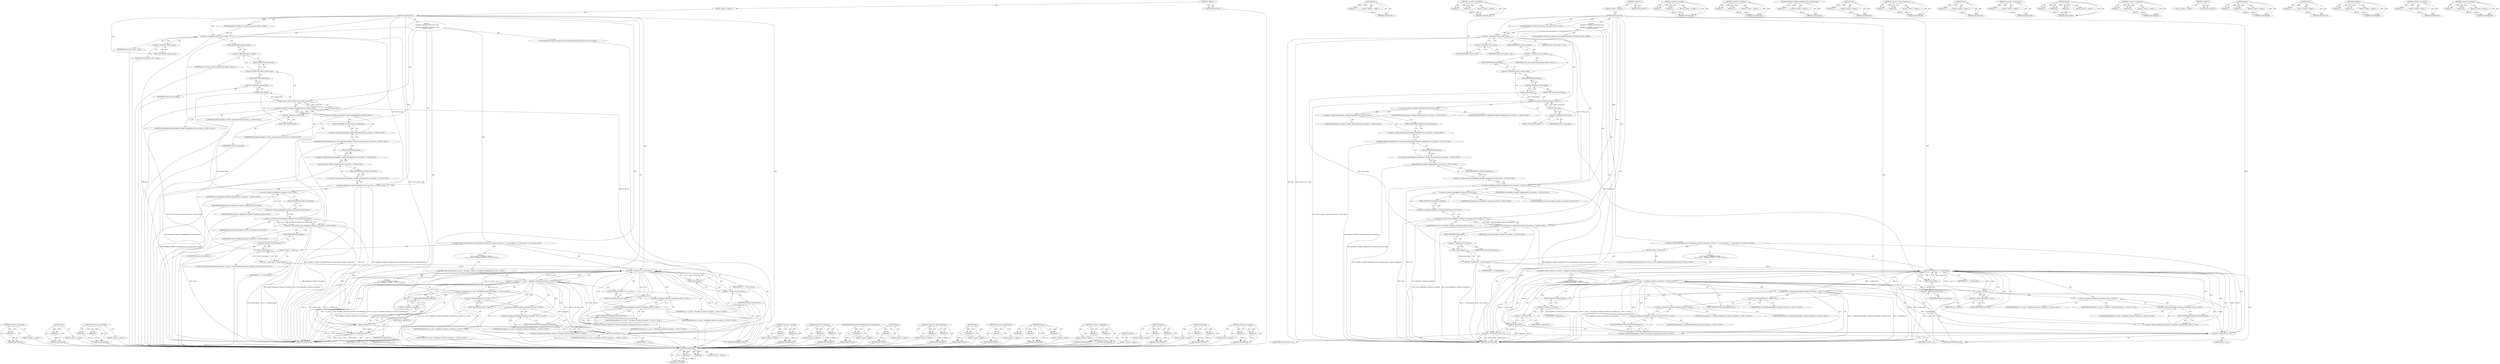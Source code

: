 digraph "&lt;operator&gt;.notEquals" {
vulnerable_201 [label=<(METHOD,&lt;operator&gt;.indirection)>];
vulnerable_202 [label=<(PARAM,p1)>];
vulnerable_203 [label=<(BLOCK,&lt;empty&gt;,&lt;empty&gt;)>];
vulnerable_204 [label=<(METHOD_RETURN,ANY)>];
vulnerable_155 [label=<(METHOD,end)>];
vulnerable_156 [label=<(PARAM,p1)>];
vulnerable_157 [label=<(BLOCK,&lt;empty&gt;,&lt;empty&gt;)>];
vulnerable_158 [label=<(METHOD_RETURN,ANY)>];
vulnerable_177 [label=<(METHOD,&lt;operator&gt;.greaterThan)>];
vulnerable_178 [label=<(PARAM,p1)>];
vulnerable_179 [label=<(PARAM,p2)>];
vulnerable_180 [label=<(BLOCK,&lt;empty&gt;,&lt;empty&gt;)>];
vulnerable_181 [label=<(METHOD_RETURN,ANY)>];
vulnerable_6 [label=<(METHOD,&lt;global&gt;)<SUB>1</SUB>>];
vulnerable_7 [label=<(BLOCK,&lt;empty&gt;,&lt;empty&gt;)<SUB>1</SUB>>];
vulnerable_8 [label=<(METHOD,sendTouchEvent)<SUB>1</SUB>>];
vulnerable_9 [label="<(PARAM,BlackBerry::Platform::TouchEvent::Type type)<SUB>1</SUB>>"];
vulnerable_10 [label="<(BLOCK,{
    BlackBerry::Platform::TouchEvent event;
 ...,{
    BlackBerry::Platform::TouchEvent event;
 ...)<SUB>2</SUB>>"];
vulnerable_11 [label="<(LOCAL,BlackBerry.Platform.TouchEvent event: BlackBerry.Platform.TouchEvent)<SUB>3</SUB>>"];
vulnerable_12 [label=<(&lt;operator&gt;.assignment,event.m_type = type)<SUB>4</SUB>>];
vulnerable_13 [label=<(&lt;operator&gt;.fieldAccess,event.m_type)<SUB>4</SUB>>];
vulnerable_14 [label=<(IDENTIFIER,event,event.m_type = type)<SUB>4</SUB>>];
vulnerable_15 [label=<(FIELD_IDENTIFIER,m_type,m_type)<SUB>4</SUB>>];
vulnerable_16 [label=<(IDENTIFIER,type,event.m_type = type)<SUB>4</SUB>>];
vulnerable_17 [label=<(assign,event.m_points.assign(touches.begin(), touches....)<SUB>5</SUB>>];
vulnerable_18 [label=<(&lt;operator&gt;.fieldAccess,event.m_points.assign)<SUB>5</SUB>>];
vulnerable_19 [label=<(&lt;operator&gt;.fieldAccess,event.m_points)<SUB>5</SUB>>];
vulnerable_20 [label=<(IDENTIFIER,event,event.m_points.assign(touches.begin(), touches....)<SUB>5</SUB>>];
vulnerable_21 [label=<(FIELD_IDENTIFIER,m_points,m_points)<SUB>5</SUB>>];
vulnerable_22 [label=<(FIELD_IDENTIFIER,assign,assign)<SUB>5</SUB>>];
vulnerable_23 [label=<(begin,touches.begin())<SUB>5</SUB>>];
vulnerable_24 [label=<(&lt;operator&gt;.fieldAccess,touches.begin)<SUB>5</SUB>>];
vulnerable_25 [label=<(IDENTIFIER,touches,touches.begin())<SUB>5</SUB>>];
vulnerable_26 [label=<(FIELD_IDENTIFIER,begin,begin)<SUB>5</SUB>>];
vulnerable_27 [label=<(end,touches.end())<SUB>5</SUB>>];
vulnerable_28 [label=<(&lt;operator&gt;.fieldAccess,touches.end)<SUB>5</SUB>>];
vulnerable_29 [label=<(IDENTIFIER,touches,touches.end())<SUB>5</SUB>>];
vulnerable_30 [label=<(FIELD_IDENTIFIER,end,end)<SUB>5</SUB>>];
vulnerable_31 [label="<(touchEvent,BlackBerry::WebKit::DumpRenderTree::currentInst...)<SUB>6</SUB>>"];
vulnerable_32 [label="<(&lt;operator&gt;.indirectFieldAccess,BlackBerry::WebKit::DumpRenderTree::currentInst...)<SUB>6</SUB>>"];
vulnerable_33 [label="<(page,BlackBerry::WebKit::DumpRenderTree::currentInst...)<SUB>6</SUB>>"];
vulnerable_34 [label="<(&lt;operator&gt;.indirectFieldAccess,BlackBerry::WebKit::DumpRenderTree::currentInst...)<SUB>6</SUB>>"];
vulnerable_35 [label="<(BlackBerry.WebKit.DumpRenderTree.currentInstance,BlackBerry::WebKit::DumpRenderTree::currentInst...)<SUB>6</SUB>>"];
vulnerable_36 [label="<(&lt;operator&gt;.fieldAccess,BlackBerry::WebKit::DumpRenderTree::currentInst...)<SUB>6</SUB>>"];
vulnerable_37 [label="<(&lt;operator&gt;.fieldAccess,BlackBerry::WebKit::DumpRenderTree)<SUB>6</SUB>>"];
vulnerable_38 [label="<(IDENTIFIER,BlackBerry,BlackBerry::WebKit::DumpRenderTree::currentInst...)<SUB>6</SUB>>"];
vulnerable_39 [label="<(&lt;operator&gt;.fieldAccess,WebKit::DumpRenderTree)<SUB>6</SUB>>"];
vulnerable_40 [label="<(IDENTIFIER,WebKit,BlackBerry::WebKit::DumpRenderTree::currentInst...)<SUB>6</SUB>>"];
vulnerable_41 [label="<(IDENTIFIER,DumpRenderTree,BlackBerry::WebKit::DumpRenderTree::currentInst...)<SUB>6</SUB>>"];
vulnerable_42 [label=<(FIELD_IDENTIFIER,currentInstance,currentInstance)<SUB>6</SUB>>];
vulnerable_43 [label=<(FIELD_IDENTIFIER,page,page)<SUB>6</SUB>>];
vulnerable_44 [label=<(FIELD_IDENTIFIER,touchEvent,touchEvent)<SUB>6</SUB>>];
vulnerable_45 [label="<(IDENTIFIER,event,BlackBerry::WebKit::DumpRenderTree::currentInst...)<SUB>6</SUB>>"];
vulnerable_46 [label="<(&lt;operator&gt;.greaterThan,Vector&lt;BlackBerry::Platform::TouchPoint&gt; t)<SUB>8</SUB>>"];
vulnerable_47 [label="<(&lt;operator&gt;.lessThan,Vector&lt;BlackBerry::Platform::TouchPoint)<SUB>8</SUB>>"];
vulnerable_48 [label="<(IDENTIFIER,Vector,Vector&lt;BlackBerry::Platform::TouchPoint)<SUB>8</SUB>>"];
vulnerable_49 [label="<(&lt;operator&gt;.fieldAccess,BlackBerry::Platform::TouchPoint)<SUB>8</SUB>>"];
vulnerable_50 [label="<(&lt;operator&gt;.fieldAccess,BlackBerry::Platform)<SUB>8</SUB>>"];
vulnerable_51 [label="<(IDENTIFIER,BlackBerry,Vector&lt;BlackBerry::Platform::TouchPoint)<SUB>8</SUB>>"];
vulnerable_52 [label="<(IDENTIFIER,Platform,Vector&lt;BlackBerry::Platform::TouchPoint)<SUB>8</SUB>>"];
vulnerable_53 [label=<(FIELD_IDENTIFIER,TouchPoint,TouchPoint)<SUB>8</SUB>>];
vulnerable_54 [label="<(IDENTIFIER,t,Vector&lt;BlackBerry::Platform::TouchPoint&gt; t)<SUB>8</SUB>>"];
vulnerable_55 [label="<(CONTROL_STRUCTURE,FOR,for (Vector&lt;BlackBerry::Platform::TouchPoint&gt;::iterator it = touches.begin();it != touches.end();++it))<SUB>10</SUB>>"];
vulnerable_56 [label=<(BLOCK,&lt;empty&gt;,&lt;empty&gt;)<SUB>10</SUB>>];
vulnerable_57 [label="<(LOCAL,Vector&lt;BlackBerry.Platform.TouchPoint&gt;.iterator it: Vector&lt;BlackBerry.Platform.TouchPoint&gt;.iterator)<SUB>10</SUB>>"];
vulnerable_58 [label=<(&lt;operator&gt;.assignment,it = touches.begin())<SUB>10</SUB>>];
vulnerable_59 [label=<(IDENTIFIER,it,it = touches.begin())<SUB>10</SUB>>];
vulnerable_60 [label=<(begin,touches.begin())<SUB>10</SUB>>];
vulnerable_61 [label=<(&lt;operator&gt;.fieldAccess,touches.begin)<SUB>10</SUB>>];
vulnerable_62 [label=<(IDENTIFIER,touches,touches.begin())<SUB>10</SUB>>];
vulnerable_63 [label=<(FIELD_IDENTIFIER,begin,begin)<SUB>10</SUB>>];
vulnerable_64 [label=<(&lt;operator&gt;.notEquals,it != touches.end())<SUB>10</SUB>>];
vulnerable_65 [label=<(IDENTIFIER,it,it != touches.end())<SUB>10</SUB>>];
vulnerable_66 [label=<(end,touches.end())<SUB>10</SUB>>];
vulnerable_67 [label=<(&lt;operator&gt;.fieldAccess,touches.end)<SUB>10</SUB>>];
vulnerable_68 [label=<(IDENTIFIER,touches,touches.end())<SUB>10</SUB>>];
vulnerable_69 [label=<(FIELD_IDENTIFIER,end,end)<SUB>10</SUB>>];
vulnerable_70 [label=<(&lt;operator&gt;.preIncrement,++it)<SUB>10</SUB>>];
vulnerable_71 [label=<(IDENTIFIER,it,++it)<SUB>10</SUB>>];
vulnerable_72 [label="<(BLOCK,{
        if (it-&gt;m_state != BlackBerry::Platfo...,{
        if (it-&gt;m_state != BlackBerry::Platfo...)<SUB>10</SUB>>"];
vulnerable_73 [label="<(CONTROL_STRUCTURE,IF,if (it-&gt;m_state != BlackBerry::Platform::TouchPoint::TouchReleased))<SUB>11</SUB>>"];
vulnerable_74 [label="<(&lt;operator&gt;.notEquals,it-&gt;m_state != BlackBerry::Platform::TouchPoint...)<SUB>11</SUB>>"];
vulnerable_75 [label=<(&lt;operator&gt;.indirectFieldAccess,it-&gt;m_state)<SUB>11</SUB>>];
vulnerable_76 [label="<(IDENTIFIER,it,it-&gt;m_state != BlackBerry::Platform::TouchPoint...)<SUB>11</SUB>>"];
vulnerable_77 [label=<(FIELD_IDENTIFIER,m_state,m_state)<SUB>11</SUB>>];
vulnerable_78 [label="<(&lt;operator&gt;.fieldAccess,BlackBerry::Platform::TouchPoint::TouchReleased)<SUB>11</SUB>>"];
vulnerable_79 [label="<(&lt;operator&gt;.fieldAccess,BlackBerry::Platform::TouchPoint)<SUB>11</SUB>>"];
vulnerable_80 [label="<(IDENTIFIER,BlackBerry,it-&gt;m_state != BlackBerry::Platform::TouchPoint...)<SUB>11</SUB>>"];
vulnerable_81 [label="<(&lt;operator&gt;.fieldAccess,Platform::TouchPoint)<SUB>11</SUB>>"];
vulnerable_82 [label="<(IDENTIFIER,Platform,it-&gt;m_state != BlackBerry::Platform::TouchPoint...)<SUB>11</SUB>>"];
vulnerable_83 [label="<(IDENTIFIER,TouchPoint,it-&gt;m_state != BlackBerry::Platform::TouchPoint...)<SUB>11</SUB>>"];
vulnerable_84 [label=<(FIELD_IDENTIFIER,TouchReleased,TouchReleased)<SUB>11</SUB>>];
vulnerable_85 [label="<(BLOCK,{
            it-&gt;m_state = BlackBerry::Platfor...,{
            it-&gt;m_state = BlackBerry::Platfor...)<SUB>11</SUB>>"];
vulnerable_86 [label="<(&lt;operator&gt;.assignment,it-&gt;m_state = BlackBerry::Platform::TouchPoint:...)<SUB>12</SUB>>"];
vulnerable_87 [label=<(&lt;operator&gt;.indirectFieldAccess,it-&gt;m_state)<SUB>12</SUB>>];
vulnerable_88 [label="<(IDENTIFIER,it,it-&gt;m_state = BlackBerry::Platform::TouchPoint:...)<SUB>12</SUB>>"];
vulnerable_89 [label=<(FIELD_IDENTIFIER,m_state,m_state)<SUB>12</SUB>>];
vulnerable_90 [label="<(&lt;operator&gt;.fieldAccess,BlackBerry::Platform::TouchPoint::TouchStationary)<SUB>12</SUB>>"];
vulnerable_91 [label="<(&lt;operator&gt;.fieldAccess,BlackBerry::Platform::TouchPoint)<SUB>12</SUB>>"];
vulnerable_92 [label="<(IDENTIFIER,BlackBerry,it-&gt;m_state = BlackBerry::Platform::TouchPoint:...)<SUB>12</SUB>>"];
vulnerable_93 [label="<(&lt;operator&gt;.fieldAccess,Platform::TouchPoint)<SUB>12</SUB>>"];
vulnerable_94 [label="<(IDENTIFIER,Platform,it-&gt;m_state = BlackBerry::Platform::TouchPoint:...)<SUB>12</SUB>>"];
vulnerable_95 [label="<(IDENTIFIER,TouchPoint,it-&gt;m_state = BlackBerry::Platform::TouchPoint:...)<SUB>12</SUB>>"];
vulnerable_96 [label=<(FIELD_IDENTIFIER,TouchStationary,TouchStationary)<SUB>12</SUB>>];
vulnerable_97 [label=<(append,t.append(*it))<SUB>13</SUB>>];
vulnerable_98 [label=<(&lt;operator&gt;.fieldAccess,t.append)<SUB>13</SUB>>];
vulnerable_99 [label=<(IDENTIFIER,t,t.append(*it))<SUB>13</SUB>>];
vulnerable_100 [label=<(FIELD_IDENTIFIER,append,append)<SUB>13</SUB>>];
vulnerable_101 [label=<(&lt;operator&gt;.indirection,*it)<SUB>13</SUB>>];
vulnerable_102 [label=<(IDENTIFIER,it,t.append(*it))<SUB>13</SUB>>];
vulnerable_103 [label=<(&lt;operator&gt;.assignment,touches = t)<SUB>16</SUB>>];
vulnerable_104 [label=<(IDENTIFIER,touches,touches = t)<SUB>16</SUB>>];
vulnerable_105 [label=<(IDENTIFIER,t,touches = t)<SUB>16</SUB>>];
vulnerable_106 [label=<(METHOD_RETURN,void)<SUB>1</SUB>>];
vulnerable_108 [label=<(METHOD_RETURN,ANY)<SUB>1</SUB>>];
vulnerable_182 [label=<(METHOD,&lt;operator&gt;.lessThan)>];
vulnerable_183 [label=<(PARAM,p1)>];
vulnerable_184 [label=<(PARAM,p2)>];
vulnerable_185 [label=<(BLOCK,&lt;empty&gt;,&lt;empty&gt;)>];
vulnerable_186 [label=<(METHOD_RETURN,ANY)>];
vulnerable_140 [label=<(METHOD,&lt;operator&gt;.fieldAccess)>];
vulnerable_141 [label=<(PARAM,p1)>];
vulnerable_142 [label=<(PARAM,p2)>];
vulnerable_143 [label=<(BLOCK,&lt;empty&gt;,&lt;empty&gt;)>];
vulnerable_144 [label=<(METHOD_RETURN,ANY)>];
vulnerable_173 [label=<(METHOD,BlackBerry.WebKit.DumpRenderTree.currentInstance)>];
vulnerable_174 [label=<(PARAM,p1)>];
vulnerable_175 [label=<(BLOCK,&lt;empty&gt;,&lt;empty&gt;)>];
vulnerable_176 [label=<(METHOD_RETURN,ANY)>];
vulnerable_169 [label=<(METHOD,page)>];
vulnerable_170 [label=<(PARAM,p1)>];
vulnerable_171 [label=<(BLOCK,&lt;empty&gt;,&lt;empty&gt;)>];
vulnerable_172 [label=<(METHOD_RETURN,ANY)>];
vulnerable_164 [label=<(METHOD,&lt;operator&gt;.indirectFieldAccess)>];
vulnerable_165 [label=<(PARAM,p1)>];
vulnerable_166 [label=<(PARAM,p2)>];
vulnerable_167 [label=<(BLOCK,&lt;empty&gt;,&lt;empty&gt;)>];
vulnerable_168 [label=<(METHOD_RETURN,ANY)>];
vulnerable_151 [label=<(METHOD,begin)>];
vulnerable_152 [label=<(PARAM,p1)>];
vulnerable_153 [label=<(BLOCK,&lt;empty&gt;,&lt;empty&gt;)>];
vulnerable_154 [label=<(METHOD_RETURN,ANY)>];
vulnerable_192 [label=<(METHOD,&lt;operator&gt;.preIncrement)>];
vulnerable_193 [label=<(PARAM,p1)>];
vulnerable_194 [label=<(BLOCK,&lt;empty&gt;,&lt;empty&gt;)>];
vulnerable_195 [label=<(METHOD_RETURN,ANY)>];
vulnerable_145 [label=<(METHOD,assign)>];
vulnerable_146 [label=<(PARAM,p1)>];
vulnerable_147 [label=<(PARAM,p2)>];
vulnerable_148 [label=<(PARAM,p3)>];
vulnerable_149 [label=<(BLOCK,&lt;empty&gt;,&lt;empty&gt;)>];
vulnerable_150 [label=<(METHOD_RETURN,ANY)>];
vulnerable_135 [label=<(METHOD,&lt;operator&gt;.assignment)>];
vulnerable_136 [label=<(PARAM,p1)>];
vulnerable_137 [label=<(PARAM,p2)>];
vulnerable_138 [label=<(BLOCK,&lt;empty&gt;,&lt;empty&gt;)>];
vulnerable_139 [label=<(METHOD_RETURN,ANY)>];
vulnerable_129 [label=<(METHOD,&lt;global&gt;)<SUB>1</SUB>>];
vulnerable_130 [label=<(BLOCK,&lt;empty&gt;,&lt;empty&gt;)>];
vulnerable_131 [label=<(METHOD_RETURN,ANY)>];
vulnerable_196 [label=<(METHOD,append)>];
vulnerable_197 [label=<(PARAM,p1)>];
vulnerable_198 [label=<(PARAM,p2)>];
vulnerable_199 [label=<(BLOCK,&lt;empty&gt;,&lt;empty&gt;)>];
vulnerable_200 [label=<(METHOD_RETURN,ANY)>];
vulnerable_159 [label=<(METHOD,touchEvent)>];
vulnerable_160 [label=<(PARAM,p1)>];
vulnerable_161 [label=<(PARAM,p2)>];
vulnerable_162 [label=<(BLOCK,&lt;empty&gt;,&lt;empty&gt;)>];
vulnerable_163 [label=<(METHOD_RETURN,ANY)>];
vulnerable_187 [label=<(METHOD,&lt;operator&gt;.notEquals)>];
vulnerable_188 [label=<(PARAM,p1)>];
vulnerable_189 [label=<(PARAM,p2)>];
vulnerable_190 [label=<(BLOCK,&lt;empty&gt;,&lt;empty&gt;)>];
vulnerable_191 [label=<(METHOD_RETURN,ANY)>];
fixed_201 [label=<(METHOD,updateState)>];
fixed_202 [label=<(PARAM,p1)>];
fixed_203 [label=<(PARAM,p2)>];
fixed_204 [label=<(BLOCK,&lt;empty&gt;,&lt;empty&gt;)>];
fixed_205 [label=<(METHOD_RETURN,ANY)>];
fixed_156 [label=<(METHOD,end)>];
fixed_157 [label=<(PARAM,p1)>];
fixed_158 [label=<(BLOCK,&lt;empty&gt;,&lt;empty&gt;)>];
fixed_159 [label=<(METHOD_RETURN,ANY)>];
fixed_178 [label=<(METHOD,&lt;operator&gt;.greaterThan)>];
fixed_179 [label=<(PARAM,p1)>];
fixed_180 [label=<(PARAM,p2)>];
fixed_181 [label=<(BLOCK,&lt;empty&gt;,&lt;empty&gt;)>];
fixed_182 [label=<(METHOD_RETURN,ANY)>];
fixed_6 [label=<(METHOD,&lt;global&gt;)<SUB>1</SUB>>];
fixed_7 [label=<(BLOCK,&lt;empty&gt;,&lt;empty&gt;)<SUB>1</SUB>>];
fixed_8 [label=<(METHOD,sendTouchEvent)<SUB>1</SUB>>];
fixed_9 [label="<(PARAM,BlackBerry::Platform::TouchEvent::Type type)<SUB>1</SUB>>"];
fixed_10 [label="<(BLOCK,{
    BlackBerry::Platform::TouchEvent event;
 ...,{
    BlackBerry::Platform::TouchEvent event;
 ...)<SUB>2</SUB>>"];
fixed_11 [label="<(LOCAL,BlackBerry.Platform.TouchEvent event: BlackBerry.Platform.TouchEvent)<SUB>3</SUB>>"];
fixed_12 [label=<(&lt;operator&gt;.assignment,event.m_type = type)<SUB>4</SUB>>];
fixed_13 [label=<(&lt;operator&gt;.fieldAccess,event.m_type)<SUB>4</SUB>>];
fixed_14 [label=<(IDENTIFIER,event,event.m_type = type)<SUB>4</SUB>>];
fixed_15 [label=<(FIELD_IDENTIFIER,m_type,m_type)<SUB>4</SUB>>];
fixed_16 [label=<(IDENTIFIER,type,event.m_type = type)<SUB>4</SUB>>];
fixed_17 [label=<(assign,event.m_points.assign(touches.begin(), touches....)<SUB>5</SUB>>];
fixed_18 [label=<(&lt;operator&gt;.fieldAccess,event.m_points.assign)<SUB>5</SUB>>];
fixed_19 [label=<(&lt;operator&gt;.fieldAccess,event.m_points)<SUB>5</SUB>>];
fixed_20 [label=<(IDENTIFIER,event,event.m_points.assign(touches.begin(), touches....)<SUB>5</SUB>>];
fixed_21 [label=<(FIELD_IDENTIFIER,m_points,m_points)<SUB>5</SUB>>];
fixed_22 [label=<(FIELD_IDENTIFIER,assign,assign)<SUB>5</SUB>>];
fixed_23 [label=<(begin,touches.begin())<SUB>5</SUB>>];
fixed_24 [label=<(&lt;operator&gt;.fieldAccess,touches.begin)<SUB>5</SUB>>];
fixed_25 [label=<(IDENTIFIER,touches,touches.begin())<SUB>5</SUB>>];
fixed_26 [label=<(FIELD_IDENTIFIER,begin,begin)<SUB>5</SUB>>];
fixed_27 [label=<(end,touches.end())<SUB>5</SUB>>];
fixed_28 [label=<(&lt;operator&gt;.fieldAccess,touches.end)<SUB>5</SUB>>];
fixed_29 [label=<(IDENTIFIER,touches,touches.end())<SUB>5</SUB>>];
fixed_30 [label=<(FIELD_IDENTIFIER,end,end)<SUB>5</SUB>>];
fixed_31 [label="<(touchEvent,BlackBerry::WebKit::DumpRenderTree::currentInst...)<SUB>6</SUB>>"];
fixed_32 [label="<(&lt;operator&gt;.indirectFieldAccess,BlackBerry::WebKit::DumpRenderTree::currentInst...)<SUB>6</SUB>>"];
fixed_33 [label="<(page,BlackBerry::WebKit::DumpRenderTree::currentInst...)<SUB>6</SUB>>"];
fixed_34 [label="<(&lt;operator&gt;.indirectFieldAccess,BlackBerry::WebKit::DumpRenderTree::currentInst...)<SUB>6</SUB>>"];
fixed_35 [label="<(BlackBerry.WebKit.DumpRenderTree.currentInstance,BlackBerry::WebKit::DumpRenderTree::currentInst...)<SUB>6</SUB>>"];
fixed_36 [label="<(&lt;operator&gt;.fieldAccess,BlackBerry::WebKit::DumpRenderTree::currentInst...)<SUB>6</SUB>>"];
fixed_37 [label="<(&lt;operator&gt;.fieldAccess,BlackBerry::WebKit::DumpRenderTree)<SUB>6</SUB>>"];
fixed_38 [label="<(IDENTIFIER,BlackBerry,BlackBerry::WebKit::DumpRenderTree::currentInst...)<SUB>6</SUB>>"];
fixed_39 [label="<(&lt;operator&gt;.fieldAccess,WebKit::DumpRenderTree)<SUB>6</SUB>>"];
fixed_40 [label="<(IDENTIFIER,WebKit,BlackBerry::WebKit::DumpRenderTree::currentInst...)<SUB>6</SUB>>"];
fixed_41 [label="<(IDENTIFIER,DumpRenderTree,BlackBerry::WebKit::DumpRenderTree::currentInst...)<SUB>6</SUB>>"];
fixed_42 [label=<(FIELD_IDENTIFIER,currentInstance,currentInstance)<SUB>6</SUB>>];
fixed_43 [label=<(FIELD_IDENTIFIER,page,page)<SUB>6</SUB>>];
fixed_44 [label=<(FIELD_IDENTIFIER,touchEvent,touchEvent)<SUB>6</SUB>>];
fixed_45 [label="<(IDENTIFIER,event,BlackBerry::WebKit::DumpRenderTree::currentInst...)<SUB>6</SUB>>"];
fixed_46 [label="<(&lt;operator&gt;.greaterThan,Vector&lt;BlackBerry::Platform::TouchPoint&gt; t)<SUB>8</SUB>>"];
fixed_47 [label="<(&lt;operator&gt;.lessThan,Vector&lt;BlackBerry::Platform::TouchPoint)<SUB>8</SUB>>"];
fixed_48 [label="<(IDENTIFIER,Vector,Vector&lt;BlackBerry::Platform::TouchPoint)<SUB>8</SUB>>"];
fixed_49 [label="<(&lt;operator&gt;.fieldAccess,BlackBerry::Platform::TouchPoint)<SUB>8</SUB>>"];
fixed_50 [label="<(&lt;operator&gt;.fieldAccess,BlackBerry::Platform)<SUB>8</SUB>>"];
fixed_51 [label="<(IDENTIFIER,BlackBerry,Vector&lt;BlackBerry::Platform::TouchPoint)<SUB>8</SUB>>"];
fixed_52 [label="<(IDENTIFIER,Platform,Vector&lt;BlackBerry::Platform::TouchPoint)<SUB>8</SUB>>"];
fixed_53 [label=<(FIELD_IDENTIFIER,TouchPoint,TouchPoint)<SUB>8</SUB>>];
fixed_54 [label="<(IDENTIFIER,t,Vector&lt;BlackBerry::Platform::TouchPoint&gt; t)<SUB>8</SUB>>"];
fixed_55 [label="<(CONTROL_STRUCTURE,FOR,for (Vector&lt;BlackBerry::Platform::TouchPoint&gt;::iterator it = touches.begin();it != touches.end();++it))<SUB>10</SUB>>"];
fixed_56 [label=<(BLOCK,&lt;empty&gt;,&lt;empty&gt;)<SUB>10</SUB>>];
fixed_57 [label="<(LOCAL,Vector&lt;BlackBerry.Platform.TouchPoint&gt;.iterator it: Vector&lt;BlackBerry.Platform.TouchPoint&gt;.iterator)<SUB>10</SUB>>"];
fixed_58 [label=<(&lt;operator&gt;.assignment,it = touches.begin())<SUB>10</SUB>>];
fixed_59 [label=<(IDENTIFIER,it,it = touches.begin())<SUB>10</SUB>>];
fixed_60 [label=<(begin,touches.begin())<SUB>10</SUB>>];
fixed_61 [label=<(&lt;operator&gt;.fieldAccess,touches.begin)<SUB>10</SUB>>];
fixed_62 [label=<(IDENTIFIER,touches,touches.begin())<SUB>10</SUB>>];
fixed_63 [label=<(FIELD_IDENTIFIER,begin,begin)<SUB>10</SUB>>];
fixed_64 [label=<(&lt;operator&gt;.notEquals,it != touches.end())<SUB>10</SUB>>];
fixed_65 [label=<(IDENTIFIER,it,it != touches.end())<SUB>10</SUB>>];
fixed_66 [label=<(end,touches.end())<SUB>10</SUB>>];
fixed_67 [label=<(&lt;operator&gt;.fieldAccess,touches.end)<SUB>10</SUB>>];
fixed_68 [label=<(IDENTIFIER,touches,touches.end())<SUB>10</SUB>>];
fixed_69 [label=<(FIELD_IDENTIFIER,end,end)<SUB>10</SUB>>];
fixed_70 [label=<(&lt;operator&gt;.preIncrement,++it)<SUB>10</SUB>>];
fixed_71 [label=<(IDENTIFIER,it,++it)<SUB>10</SUB>>];
fixed_72 [label="<(BLOCK,{
        if (it-&gt;state() != BlackBerry::Platfo...,{
        if (it-&gt;state() != BlackBerry::Platfo...)<SUB>10</SUB>>"];
fixed_73 [label="<(CONTROL_STRUCTURE,IF,if (it-&gt;state() != BlackBerry::Platform::TouchPoint::TouchReleased))<SUB>11</SUB>>"];
fixed_74 [label="<(&lt;operator&gt;.notEquals,it-&gt;state() != BlackBerry::Platform::TouchPoint...)<SUB>11</SUB>>"];
fixed_75 [label=<(state,it-&gt;state())<SUB>11</SUB>>];
fixed_76 [label=<(&lt;operator&gt;.indirectFieldAccess,it-&gt;state)<SUB>11</SUB>>];
fixed_77 [label=<(IDENTIFIER,it,it-&gt;state())<SUB>11</SUB>>];
fixed_78 [label=<(FIELD_IDENTIFIER,state,state)<SUB>11</SUB>>];
fixed_79 [label="<(&lt;operator&gt;.fieldAccess,BlackBerry::Platform::TouchPoint::TouchReleased)<SUB>11</SUB>>"];
fixed_80 [label="<(&lt;operator&gt;.fieldAccess,BlackBerry::Platform::TouchPoint)<SUB>11</SUB>>"];
fixed_81 [label="<(IDENTIFIER,BlackBerry,it-&gt;state() != BlackBerry::Platform::TouchPoint...)<SUB>11</SUB>>"];
fixed_82 [label="<(&lt;operator&gt;.fieldAccess,Platform::TouchPoint)<SUB>11</SUB>>"];
fixed_83 [label="<(IDENTIFIER,Platform,it-&gt;state() != BlackBerry::Platform::TouchPoint...)<SUB>11</SUB>>"];
fixed_84 [label="<(IDENTIFIER,TouchPoint,it-&gt;state() != BlackBerry::Platform::TouchPoint...)<SUB>11</SUB>>"];
fixed_85 [label=<(FIELD_IDENTIFIER,TouchReleased,TouchReleased)<SUB>11</SUB>>];
fixed_86 [label="<(BLOCK,{
            it-&gt;updateState(BlackBerry::Platf...,{
            it-&gt;updateState(BlackBerry::Platf...)<SUB>11</SUB>>"];
fixed_87 [label="<(updateState,it-&gt;updateState(BlackBerry::Platform::TouchPoin...)<SUB>12</SUB>>"];
fixed_88 [label=<(&lt;operator&gt;.indirectFieldAccess,it-&gt;updateState)<SUB>12</SUB>>];
fixed_89 [label="<(IDENTIFIER,it,it-&gt;updateState(BlackBerry::Platform::TouchPoin...)<SUB>12</SUB>>"];
fixed_90 [label=<(FIELD_IDENTIFIER,updateState,updateState)<SUB>12</SUB>>];
fixed_91 [label="<(&lt;operator&gt;.fieldAccess,BlackBerry::Platform::TouchPoint::TouchStationary)<SUB>12</SUB>>"];
fixed_92 [label="<(&lt;operator&gt;.fieldAccess,BlackBerry::Platform::TouchPoint)<SUB>12</SUB>>"];
fixed_93 [label="<(IDENTIFIER,BlackBerry,it-&gt;updateState(BlackBerry::Platform::TouchPoin...)<SUB>12</SUB>>"];
fixed_94 [label="<(&lt;operator&gt;.fieldAccess,Platform::TouchPoint)<SUB>12</SUB>>"];
fixed_95 [label="<(IDENTIFIER,Platform,it-&gt;updateState(BlackBerry::Platform::TouchPoin...)<SUB>12</SUB>>"];
fixed_96 [label="<(IDENTIFIER,TouchPoint,it-&gt;updateState(BlackBerry::Platform::TouchPoin...)<SUB>12</SUB>>"];
fixed_97 [label=<(FIELD_IDENTIFIER,TouchStationary,TouchStationary)<SUB>12</SUB>>];
fixed_98 [label=<(append,t.append(*it))<SUB>13</SUB>>];
fixed_99 [label=<(&lt;operator&gt;.fieldAccess,t.append)<SUB>13</SUB>>];
fixed_100 [label=<(IDENTIFIER,t,t.append(*it))<SUB>13</SUB>>];
fixed_101 [label=<(FIELD_IDENTIFIER,append,append)<SUB>13</SUB>>];
fixed_102 [label=<(&lt;operator&gt;.indirection,*it)<SUB>13</SUB>>];
fixed_103 [label=<(IDENTIFIER,it,t.append(*it))<SUB>13</SUB>>];
fixed_104 [label=<(&lt;operator&gt;.assignment,touches = t)<SUB>16</SUB>>];
fixed_105 [label=<(IDENTIFIER,touches,touches = t)<SUB>16</SUB>>];
fixed_106 [label=<(IDENTIFIER,t,touches = t)<SUB>16</SUB>>];
fixed_107 [label=<(METHOD_RETURN,void)<SUB>1</SUB>>];
fixed_109 [label=<(METHOD_RETURN,ANY)<SUB>1</SUB>>];
fixed_183 [label=<(METHOD,&lt;operator&gt;.lessThan)>];
fixed_184 [label=<(PARAM,p1)>];
fixed_185 [label=<(PARAM,p2)>];
fixed_186 [label=<(BLOCK,&lt;empty&gt;,&lt;empty&gt;)>];
fixed_187 [label=<(METHOD_RETURN,ANY)>];
fixed_141 [label=<(METHOD,&lt;operator&gt;.fieldAccess)>];
fixed_142 [label=<(PARAM,p1)>];
fixed_143 [label=<(PARAM,p2)>];
fixed_144 [label=<(BLOCK,&lt;empty&gt;,&lt;empty&gt;)>];
fixed_145 [label=<(METHOD_RETURN,ANY)>];
fixed_174 [label=<(METHOD,BlackBerry.WebKit.DumpRenderTree.currentInstance)>];
fixed_175 [label=<(PARAM,p1)>];
fixed_176 [label=<(BLOCK,&lt;empty&gt;,&lt;empty&gt;)>];
fixed_177 [label=<(METHOD_RETURN,ANY)>];
fixed_170 [label=<(METHOD,page)>];
fixed_171 [label=<(PARAM,p1)>];
fixed_172 [label=<(BLOCK,&lt;empty&gt;,&lt;empty&gt;)>];
fixed_173 [label=<(METHOD_RETURN,ANY)>];
fixed_165 [label=<(METHOD,&lt;operator&gt;.indirectFieldAccess)>];
fixed_166 [label=<(PARAM,p1)>];
fixed_167 [label=<(PARAM,p2)>];
fixed_168 [label=<(BLOCK,&lt;empty&gt;,&lt;empty&gt;)>];
fixed_169 [label=<(METHOD_RETURN,ANY)>];
fixed_152 [label=<(METHOD,begin)>];
fixed_153 [label=<(PARAM,p1)>];
fixed_154 [label=<(BLOCK,&lt;empty&gt;,&lt;empty&gt;)>];
fixed_155 [label=<(METHOD_RETURN,ANY)>];
fixed_193 [label=<(METHOD,&lt;operator&gt;.preIncrement)>];
fixed_194 [label=<(PARAM,p1)>];
fixed_195 [label=<(BLOCK,&lt;empty&gt;,&lt;empty&gt;)>];
fixed_196 [label=<(METHOD_RETURN,ANY)>];
fixed_146 [label=<(METHOD,assign)>];
fixed_147 [label=<(PARAM,p1)>];
fixed_148 [label=<(PARAM,p2)>];
fixed_149 [label=<(PARAM,p3)>];
fixed_150 [label=<(BLOCK,&lt;empty&gt;,&lt;empty&gt;)>];
fixed_151 [label=<(METHOD_RETURN,ANY)>];
fixed_136 [label=<(METHOD,&lt;operator&gt;.assignment)>];
fixed_137 [label=<(PARAM,p1)>];
fixed_138 [label=<(PARAM,p2)>];
fixed_139 [label=<(BLOCK,&lt;empty&gt;,&lt;empty&gt;)>];
fixed_140 [label=<(METHOD_RETURN,ANY)>];
fixed_130 [label=<(METHOD,&lt;global&gt;)<SUB>1</SUB>>];
fixed_131 [label=<(BLOCK,&lt;empty&gt;,&lt;empty&gt;)>];
fixed_132 [label=<(METHOD_RETURN,ANY)>];
fixed_206 [label=<(METHOD,append)>];
fixed_207 [label=<(PARAM,p1)>];
fixed_208 [label=<(PARAM,p2)>];
fixed_209 [label=<(BLOCK,&lt;empty&gt;,&lt;empty&gt;)>];
fixed_210 [label=<(METHOD_RETURN,ANY)>];
fixed_197 [label=<(METHOD,state)>];
fixed_198 [label=<(PARAM,p1)>];
fixed_199 [label=<(BLOCK,&lt;empty&gt;,&lt;empty&gt;)>];
fixed_200 [label=<(METHOD_RETURN,ANY)>];
fixed_160 [label=<(METHOD,touchEvent)>];
fixed_161 [label=<(PARAM,p1)>];
fixed_162 [label=<(PARAM,p2)>];
fixed_163 [label=<(BLOCK,&lt;empty&gt;,&lt;empty&gt;)>];
fixed_164 [label=<(METHOD_RETURN,ANY)>];
fixed_211 [label=<(METHOD,&lt;operator&gt;.indirection)>];
fixed_212 [label=<(PARAM,p1)>];
fixed_213 [label=<(BLOCK,&lt;empty&gt;,&lt;empty&gt;)>];
fixed_214 [label=<(METHOD_RETURN,ANY)>];
fixed_188 [label=<(METHOD,&lt;operator&gt;.notEquals)>];
fixed_189 [label=<(PARAM,p1)>];
fixed_190 [label=<(PARAM,p2)>];
fixed_191 [label=<(BLOCK,&lt;empty&gt;,&lt;empty&gt;)>];
fixed_192 [label=<(METHOD_RETURN,ANY)>];
vulnerable_201 -> vulnerable_202  [key=0, label="AST: "];
vulnerable_201 -> vulnerable_202  [key=1, label="DDG: "];
vulnerable_201 -> vulnerable_203  [key=0, label="AST: "];
vulnerable_201 -> vulnerable_204  [key=0, label="AST: "];
vulnerable_201 -> vulnerable_204  [key=1, label="CFG: "];
vulnerable_202 -> vulnerable_204  [key=0, label="DDG: p1"];
vulnerable_203 -> fixed_201  [key=0];
vulnerable_204 -> fixed_201  [key=0];
vulnerable_155 -> vulnerable_156  [key=0, label="AST: "];
vulnerable_155 -> vulnerable_156  [key=1, label="DDG: "];
vulnerable_155 -> vulnerable_157  [key=0, label="AST: "];
vulnerable_155 -> vulnerable_158  [key=0, label="AST: "];
vulnerable_155 -> vulnerable_158  [key=1, label="CFG: "];
vulnerable_156 -> vulnerable_158  [key=0, label="DDG: p1"];
vulnerable_157 -> fixed_201  [key=0];
vulnerable_158 -> fixed_201  [key=0];
vulnerable_177 -> vulnerable_178  [key=0, label="AST: "];
vulnerable_177 -> vulnerable_178  [key=1, label="DDG: "];
vulnerable_177 -> vulnerable_180  [key=0, label="AST: "];
vulnerable_177 -> vulnerable_179  [key=0, label="AST: "];
vulnerable_177 -> vulnerable_179  [key=1, label="DDG: "];
vulnerable_177 -> vulnerable_181  [key=0, label="AST: "];
vulnerable_177 -> vulnerable_181  [key=1, label="CFG: "];
vulnerable_178 -> vulnerable_181  [key=0, label="DDG: p1"];
vulnerable_179 -> vulnerable_181  [key=0, label="DDG: p2"];
vulnerable_180 -> fixed_201  [key=0];
vulnerable_181 -> fixed_201  [key=0];
vulnerable_6 -> vulnerable_7  [key=0, label="AST: "];
vulnerable_6 -> vulnerable_108  [key=0, label="AST: "];
vulnerable_6 -> vulnerable_108  [key=1, label="CFG: "];
vulnerable_7 -> vulnerable_8  [key=0, label="AST: "];
vulnerable_8 -> vulnerable_9  [key=0, label="AST: "];
vulnerable_8 -> vulnerable_9  [key=1, label="DDG: "];
vulnerable_8 -> vulnerable_10  [key=0, label="AST: "];
vulnerable_8 -> vulnerable_106  [key=0, label="AST: "];
vulnerable_8 -> vulnerable_15  [key=0, label="CFG: "];
vulnerable_8 -> vulnerable_12  [key=0, label="DDG: "];
vulnerable_8 -> vulnerable_103  [key=0, label="DDG: "];
vulnerable_8 -> vulnerable_31  [key=0, label="DDG: "];
vulnerable_8 -> vulnerable_46  [key=0, label="DDG: "];
vulnerable_8 -> vulnerable_47  [key=0, label="DDG: "];
vulnerable_8 -> vulnerable_64  [key=0, label="DDG: "];
vulnerable_8 -> vulnerable_70  [key=0, label="DDG: "];
vulnerable_9 -> vulnerable_12  [key=0, label="DDG: type"];
vulnerable_10 -> vulnerable_11  [key=0, label="AST: "];
vulnerable_10 -> vulnerable_12  [key=0, label="AST: "];
vulnerable_10 -> vulnerable_17  [key=0, label="AST: "];
vulnerable_10 -> vulnerable_31  [key=0, label="AST: "];
vulnerable_10 -> vulnerable_46  [key=0, label="AST: "];
vulnerable_10 -> vulnerable_55  [key=0, label="AST: "];
vulnerable_10 -> vulnerable_103  [key=0, label="AST: "];
vulnerable_11 -> fixed_201  [key=0];
vulnerable_12 -> vulnerable_13  [key=0, label="AST: "];
vulnerable_12 -> vulnerable_16  [key=0, label="AST: "];
vulnerable_12 -> vulnerable_21  [key=0, label="CFG: "];
vulnerable_12 -> vulnerable_106  [key=0, label="DDG: type"];
vulnerable_12 -> vulnerable_106  [key=1, label="DDG: event.m_type = type"];
vulnerable_12 -> vulnerable_31  [key=0, label="DDG: event.m_type"];
vulnerable_13 -> vulnerable_14  [key=0, label="AST: "];
vulnerable_13 -> vulnerable_15  [key=0, label="AST: "];
vulnerable_13 -> vulnerable_12  [key=0, label="CFG: "];
vulnerable_14 -> fixed_201  [key=0];
vulnerable_15 -> vulnerable_13  [key=0, label="CFG: "];
vulnerable_16 -> fixed_201  [key=0];
vulnerable_17 -> vulnerable_18  [key=0, label="AST: "];
vulnerable_17 -> vulnerable_23  [key=0, label="AST: "];
vulnerable_17 -> vulnerable_27  [key=0, label="AST: "];
vulnerable_17 -> vulnerable_39  [key=0, label="CFG: "];
vulnerable_17 -> vulnerable_106  [key=0, label="DDG: event.m_points.assign(touches.begin(), touches.end())"];
vulnerable_18 -> vulnerable_19  [key=0, label="AST: "];
vulnerable_18 -> vulnerable_22  [key=0, label="AST: "];
vulnerable_18 -> vulnerable_26  [key=0, label="CFG: "];
vulnerable_19 -> vulnerable_20  [key=0, label="AST: "];
vulnerable_19 -> vulnerable_21  [key=0, label="AST: "];
vulnerable_19 -> vulnerable_22  [key=0, label="CFG: "];
vulnerable_20 -> fixed_201  [key=0];
vulnerable_21 -> vulnerable_19  [key=0, label="CFG: "];
vulnerable_22 -> vulnerable_18  [key=0, label="CFG: "];
vulnerable_23 -> vulnerable_24  [key=0, label="AST: "];
vulnerable_23 -> vulnerable_30  [key=0, label="CFG: "];
vulnerable_23 -> vulnerable_17  [key=0, label="DDG: touches.begin"];
vulnerable_23 -> vulnerable_60  [key=0, label="DDG: touches.begin"];
vulnerable_24 -> vulnerable_25  [key=0, label="AST: "];
vulnerable_24 -> vulnerable_26  [key=0, label="AST: "];
vulnerable_24 -> vulnerable_23  [key=0, label="CFG: "];
vulnerable_25 -> fixed_201  [key=0];
vulnerable_26 -> vulnerable_24  [key=0, label="CFG: "];
vulnerable_27 -> vulnerable_28  [key=0, label="AST: "];
vulnerable_27 -> vulnerable_17  [key=0, label="CFG: "];
vulnerable_27 -> vulnerable_17  [key=1, label="DDG: touches.end"];
vulnerable_27 -> vulnerable_66  [key=0, label="DDG: touches.end"];
vulnerable_28 -> vulnerable_29  [key=0, label="AST: "];
vulnerable_28 -> vulnerable_30  [key=0, label="AST: "];
vulnerable_28 -> vulnerable_27  [key=0, label="CFG: "];
vulnerable_29 -> fixed_201  [key=0];
vulnerable_30 -> vulnerable_28  [key=0, label="CFG: "];
vulnerable_31 -> vulnerable_32  [key=0, label="AST: "];
vulnerable_31 -> vulnerable_45  [key=0, label="AST: "];
vulnerable_31 -> vulnerable_50  [key=0, label="CFG: "];
vulnerable_31 -> vulnerable_106  [key=0, label="DDG: BlackBerry::WebKit::DumpRenderTree::currentInstance()-&gt;page()-&gt;touchEvent"];
vulnerable_31 -> vulnerable_106  [key=1, label="DDG: event"];
vulnerable_31 -> vulnerable_106  [key=2, label="DDG: BlackBerry::WebKit::DumpRenderTree::currentInstance()-&gt;page()-&gt;touchEvent(event)"];
vulnerable_32 -> vulnerable_33  [key=0, label="AST: "];
vulnerable_32 -> vulnerable_44  [key=0, label="AST: "];
vulnerable_32 -> vulnerable_31  [key=0, label="CFG: "];
vulnerable_33 -> vulnerable_34  [key=0, label="AST: "];
vulnerable_33 -> vulnerable_44  [key=0, label="CFG: "];
vulnerable_33 -> vulnerable_106  [key=0, label="DDG: BlackBerry::WebKit::DumpRenderTree::currentInstance()-&gt;page"];
vulnerable_34 -> vulnerable_35  [key=0, label="AST: "];
vulnerable_34 -> vulnerable_43  [key=0, label="AST: "];
vulnerable_34 -> vulnerable_33  [key=0, label="CFG: "];
vulnerable_35 -> vulnerable_36  [key=0, label="AST: "];
vulnerable_35 -> vulnerable_43  [key=0, label="CFG: "];
vulnerable_35 -> vulnerable_106  [key=0, label="DDG: BlackBerry::WebKit::DumpRenderTree::currentInstance"];
vulnerable_36 -> vulnerable_37  [key=0, label="AST: "];
vulnerable_36 -> vulnerable_42  [key=0, label="AST: "];
vulnerable_36 -> vulnerable_35  [key=0, label="CFG: "];
vulnerable_37 -> vulnerable_38  [key=0, label="AST: "];
vulnerable_37 -> vulnerable_39  [key=0, label="AST: "];
vulnerable_37 -> vulnerable_42  [key=0, label="CFG: "];
vulnerable_38 -> fixed_201  [key=0];
vulnerable_39 -> vulnerable_40  [key=0, label="AST: "];
vulnerable_39 -> vulnerable_41  [key=0, label="AST: "];
vulnerable_39 -> vulnerable_37  [key=0, label="CFG: "];
vulnerable_40 -> fixed_201  [key=0];
vulnerable_41 -> fixed_201  [key=0];
vulnerable_42 -> vulnerable_36  [key=0, label="CFG: "];
vulnerable_43 -> vulnerable_34  [key=0, label="CFG: "];
vulnerable_44 -> vulnerable_32  [key=0, label="CFG: "];
vulnerable_45 -> fixed_201  [key=0];
vulnerable_46 -> vulnerable_47  [key=0, label="AST: "];
vulnerable_46 -> vulnerable_54  [key=0, label="AST: "];
vulnerable_46 -> vulnerable_63  [key=0, label="CFG: "];
vulnerable_46 -> vulnerable_106  [key=0, label="DDG: Vector&lt;BlackBerry::Platform::TouchPoint"];
vulnerable_46 -> vulnerable_106  [key=1, label="DDG: Vector&lt;BlackBerry::Platform::TouchPoint&gt; t"];
vulnerable_46 -> vulnerable_103  [key=0, label="DDG: t"];
vulnerable_46 -> vulnerable_97  [key=0, label="DDG: t"];
vulnerable_47 -> vulnerable_48  [key=0, label="AST: "];
vulnerable_47 -> vulnerable_49  [key=0, label="AST: "];
vulnerable_47 -> vulnerable_46  [key=0, label="CFG: "];
vulnerable_47 -> vulnerable_46  [key=1, label="DDG: Vector"];
vulnerable_47 -> vulnerable_46  [key=2, label="DDG: BlackBerry::Platform::TouchPoint"];
vulnerable_47 -> vulnerable_106  [key=0, label="DDG: BlackBerry::Platform::TouchPoint"];
vulnerable_47 -> vulnerable_106  [key=1, label="DDG: Vector"];
vulnerable_48 -> fixed_201  [key=0];
vulnerable_49 -> vulnerable_50  [key=0, label="AST: "];
vulnerable_49 -> vulnerable_53  [key=0, label="AST: "];
vulnerable_49 -> vulnerable_47  [key=0, label="CFG: "];
vulnerable_50 -> vulnerable_51  [key=0, label="AST: "];
vulnerable_50 -> vulnerable_52  [key=0, label="AST: "];
vulnerable_50 -> vulnerable_53  [key=0, label="CFG: "];
vulnerable_51 -> fixed_201  [key=0];
vulnerable_52 -> fixed_201  [key=0];
vulnerable_53 -> vulnerable_49  [key=0, label="CFG: "];
vulnerable_54 -> fixed_201  [key=0];
vulnerable_55 -> vulnerable_56  [key=0, label="AST: "];
vulnerable_55 -> vulnerable_64  [key=0, label="AST: "];
vulnerable_55 -> vulnerable_70  [key=0, label="AST: "];
vulnerable_55 -> vulnerable_72  [key=0, label="AST: "];
vulnerable_56 -> vulnerable_57  [key=0, label="AST: "];
vulnerable_56 -> vulnerable_58  [key=0, label="AST: "];
vulnerable_57 -> fixed_201  [key=0];
vulnerable_58 -> vulnerable_59  [key=0, label="AST: "];
vulnerable_58 -> vulnerable_60  [key=0, label="AST: "];
vulnerable_58 -> vulnerable_69  [key=0, label="CFG: "];
vulnerable_58 -> vulnerable_106  [key=0, label="DDG: touches.begin()"];
vulnerable_58 -> vulnerable_106  [key=1, label="DDG: it = touches.begin()"];
vulnerable_58 -> vulnerable_64  [key=0, label="DDG: it"];
vulnerable_59 -> fixed_201  [key=0];
vulnerable_60 -> vulnerable_61  [key=0, label="AST: "];
vulnerable_60 -> vulnerable_58  [key=0, label="CFG: "];
vulnerable_60 -> vulnerable_58  [key=1, label="DDG: touches.begin"];
vulnerable_61 -> vulnerable_62  [key=0, label="AST: "];
vulnerable_61 -> vulnerable_63  [key=0, label="AST: "];
vulnerable_61 -> vulnerable_60  [key=0, label="CFG: "];
vulnerable_62 -> fixed_201  [key=0];
vulnerable_63 -> vulnerable_61  [key=0, label="CFG: "];
vulnerable_64 -> vulnerable_65  [key=0, label="AST: "];
vulnerable_64 -> vulnerable_66  [key=0, label="AST: "];
vulnerable_64 -> vulnerable_66  [key=1, label="CDG: "];
vulnerable_64 -> vulnerable_77  [key=0, label="CFG: "];
vulnerable_64 -> vulnerable_77  [key=1, label="CDG: "];
vulnerable_64 -> vulnerable_103  [key=0, label="CFG: "];
vulnerable_64 -> vulnerable_106  [key=0, label="DDG: it"];
vulnerable_64 -> vulnerable_106  [key=1, label="DDG: touches.end()"];
vulnerable_64 -> vulnerable_106  [key=2, label="DDG: it != touches.end()"];
vulnerable_64 -> vulnerable_70  [key=0, label="DDG: it"];
vulnerable_64 -> vulnerable_70  [key=1, label="CDG: "];
vulnerable_64 -> vulnerable_74  [key=0, label="DDG: it"];
vulnerable_64 -> vulnerable_74  [key=1, label="CDG: "];
vulnerable_64 -> vulnerable_64  [key=0, label="CDG: "];
vulnerable_64 -> vulnerable_75  [key=0, label="CDG: "];
vulnerable_64 -> vulnerable_81  [key=0, label="CDG: "];
vulnerable_64 -> vulnerable_84  [key=0, label="CDG: "];
vulnerable_64 -> vulnerable_69  [key=0, label="CDG: "];
vulnerable_64 -> vulnerable_67  [key=0, label="CDG: "];
vulnerable_64 -> vulnerable_78  [key=0, label="CDG: "];
vulnerable_64 -> vulnerable_79  [key=0, label="CDG: "];
vulnerable_65 -> fixed_201  [key=0];
vulnerable_66 -> vulnerable_67  [key=0, label="AST: "];
vulnerable_66 -> vulnerable_64  [key=0, label="CFG: "];
vulnerable_66 -> vulnerable_64  [key=1, label="DDG: touches.end"];
vulnerable_67 -> vulnerable_68  [key=0, label="AST: "];
vulnerable_67 -> vulnerable_69  [key=0, label="AST: "];
vulnerable_67 -> vulnerable_66  [key=0, label="CFG: "];
vulnerable_68 -> fixed_201  [key=0];
vulnerable_69 -> vulnerable_67  [key=0, label="CFG: "];
vulnerable_70 -> vulnerable_71  [key=0, label="AST: "];
vulnerable_70 -> vulnerable_69  [key=0, label="CFG: "];
vulnerable_70 -> vulnerable_106  [key=0, label="DDG: ++it"];
vulnerable_70 -> vulnerable_64  [key=0, label="DDG: it"];
vulnerable_71 -> fixed_201  [key=0];
vulnerable_72 -> vulnerable_73  [key=0, label="AST: "];
vulnerable_73 -> vulnerable_74  [key=0, label="AST: "];
vulnerable_73 -> vulnerable_85  [key=0, label="AST: "];
vulnerable_74 -> vulnerable_75  [key=0, label="AST: "];
vulnerable_74 -> vulnerable_78  [key=0, label="AST: "];
vulnerable_74 -> vulnerable_89  [key=0, label="CFG: "];
vulnerable_74 -> vulnerable_89  [key=1, label="CDG: "];
vulnerable_74 -> vulnerable_70  [key=0, label="CFG: "];
vulnerable_74 -> vulnerable_70  [key=1, label="DDG: it-&gt;m_state"];
vulnerable_74 -> vulnerable_106  [key=0, label="DDG: it-&gt;m_state"];
vulnerable_74 -> vulnerable_106  [key=1, label="DDG: BlackBerry::Platform::TouchPoint::TouchReleased"];
vulnerable_74 -> vulnerable_106  [key=2, label="DDG: it-&gt;m_state != BlackBerry::Platform::TouchPoint::TouchReleased"];
vulnerable_74 -> vulnerable_64  [key=0, label="DDG: it-&gt;m_state"];
vulnerable_74 -> vulnerable_96  [key=0, label="CDG: "];
vulnerable_74 -> vulnerable_98  [key=0, label="CDG: "];
vulnerable_74 -> vulnerable_100  [key=0, label="CDG: "];
vulnerable_74 -> vulnerable_87  [key=0, label="CDG: "];
vulnerable_74 -> vulnerable_97  [key=0, label="CDG: "];
vulnerable_74 -> vulnerable_91  [key=0, label="CDG: "];
vulnerable_74 -> vulnerable_93  [key=0, label="CDG: "];
vulnerable_74 -> vulnerable_101  [key=0, label="CDG: "];
vulnerable_74 -> vulnerable_90  [key=0, label="CDG: "];
vulnerable_74 -> vulnerable_86  [key=0, label="CDG: "];
vulnerable_75 -> vulnerable_76  [key=0, label="AST: "];
vulnerable_75 -> vulnerable_77  [key=0, label="AST: "];
vulnerable_75 -> vulnerable_81  [key=0, label="CFG: "];
vulnerable_76 -> fixed_201  [key=0];
vulnerable_77 -> vulnerable_75  [key=0, label="CFG: "];
vulnerable_78 -> vulnerable_79  [key=0, label="AST: "];
vulnerable_78 -> vulnerable_84  [key=0, label="AST: "];
vulnerable_78 -> vulnerable_74  [key=0, label="CFG: "];
vulnerable_79 -> vulnerable_80  [key=0, label="AST: "];
vulnerable_79 -> vulnerable_81  [key=0, label="AST: "];
vulnerable_79 -> vulnerable_84  [key=0, label="CFG: "];
vulnerable_80 -> fixed_201  [key=0];
vulnerable_81 -> vulnerable_82  [key=0, label="AST: "];
vulnerable_81 -> vulnerable_83  [key=0, label="AST: "];
vulnerable_81 -> vulnerable_79  [key=0, label="CFG: "];
vulnerable_82 -> fixed_201  [key=0];
vulnerable_83 -> fixed_201  [key=0];
vulnerable_84 -> vulnerable_78  [key=0, label="CFG: "];
vulnerable_85 -> vulnerable_86  [key=0, label="AST: "];
vulnerable_85 -> vulnerable_97  [key=0, label="AST: "];
vulnerable_86 -> vulnerable_87  [key=0, label="AST: "];
vulnerable_86 -> vulnerable_90  [key=0, label="AST: "];
vulnerable_86 -> vulnerable_100  [key=0, label="CFG: "];
vulnerable_86 -> vulnerable_106  [key=0, label="DDG: it-&gt;m_state"];
vulnerable_86 -> vulnerable_106  [key=1, label="DDG: BlackBerry::Platform::TouchPoint::TouchStationary"];
vulnerable_86 -> vulnerable_106  [key=2, label="DDG: it-&gt;m_state = BlackBerry::Platform::TouchPoint::TouchStationary"];
vulnerable_86 -> vulnerable_64  [key=0, label="DDG: it-&gt;m_state"];
vulnerable_86 -> vulnerable_70  [key=0, label="DDG: it-&gt;m_state"];
vulnerable_86 -> vulnerable_74  [key=0, label="DDG: it-&gt;m_state"];
vulnerable_87 -> vulnerable_88  [key=0, label="AST: "];
vulnerable_87 -> vulnerable_89  [key=0, label="AST: "];
vulnerable_87 -> vulnerable_93  [key=0, label="CFG: "];
vulnerable_88 -> fixed_201  [key=0];
vulnerable_89 -> vulnerable_87  [key=0, label="CFG: "];
vulnerable_90 -> vulnerable_91  [key=0, label="AST: "];
vulnerable_90 -> vulnerable_96  [key=0, label="AST: "];
vulnerable_90 -> vulnerable_86  [key=0, label="CFG: "];
vulnerable_91 -> vulnerable_92  [key=0, label="AST: "];
vulnerable_91 -> vulnerable_93  [key=0, label="AST: "];
vulnerable_91 -> vulnerable_96  [key=0, label="CFG: "];
vulnerable_92 -> fixed_201  [key=0];
vulnerable_93 -> vulnerable_94  [key=0, label="AST: "];
vulnerable_93 -> vulnerable_95  [key=0, label="AST: "];
vulnerable_93 -> vulnerable_91  [key=0, label="CFG: "];
vulnerable_94 -> fixed_201  [key=0];
vulnerable_95 -> fixed_201  [key=0];
vulnerable_96 -> vulnerable_90  [key=0, label="CFG: "];
vulnerable_97 -> vulnerable_98  [key=0, label="AST: "];
vulnerable_97 -> vulnerable_101  [key=0, label="AST: "];
vulnerable_97 -> vulnerable_70  [key=0, label="CFG: "];
vulnerable_97 -> vulnerable_70  [key=1, label="DDG: *it"];
vulnerable_97 -> vulnerable_106  [key=0, label="DDG: *it"];
vulnerable_97 -> vulnerable_106  [key=1, label="DDG: t.append(*it)"];
vulnerable_97 -> vulnerable_103  [key=0, label="DDG: t.append"];
vulnerable_97 -> vulnerable_64  [key=0, label="DDG: *it"];
vulnerable_98 -> vulnerable_99  [key=0, label="AST: "];
vulnerable_98 -> vulnerable_100  [key=0, label="AST: "];
vulnerable_98 -> vulnerable_101  [key=0, label="CFG: "];
vulnerable_99 -> fixed_201  [key=0];
vulnerable_100 -> vulnerable_98  [key=0, label="CFG: "];
vulnerable_101 -> vulnerable_102  [key=0, label="AST: "];
vulnerable_101 -> vulnerable_97  [key=0, label="CFG: "];
vulnerable_102 -> fixed_201  [key=0];
vulnerable_103 -> vulnerable_104  [key=0, label="AST: "];
vulnerable_103 -> vulnerable_105  [key=0, label="AST: "];
vulnerable_103 -> vulnerable_106  [key=0, label="CFG: "];
vulnerable_103 -> vulnerable_106  [key=1, label="DDG: touches"];
vulnerable_103 -> vulnerable_106  [key=2, label="DDG: t"];
vulnerable_103 -> vulnerable_106  [key=3, label="DDG: touches = t"];
vulnerable_104 -> fixed_201  [key=0];
vulnerable_105 -> fixed_201  [key=0];
vulnerable_106 -> fixed_201  [key=0];
vulnerable_108 -> fixed_201  [key=0];
vulnerable_182 -> vulnerable_183  [key=0, label="AST: "];
vulnerable_182 -> vulnerable_183  [key=1, label="DDG: "];
vulnerable_182 -> vulnerable_185  [key=0, label="AST: "];
vulnerable_182 -> vulnerable_184  [key=0, label="AST: "];
vulnerable_182 -> vulnerable_184  [key=1, label="DDG: "];
vulnerable_182 -> vulnerable_186  [key=0, label="AST: "];
vulnerable_182 -> vulnerable_186  [key=1, label="CFG: "];
vulnerable_183 -> vulnerable_186  [key=0, label="DDG: p1"];
vulnerable_184 -> vulnerable_186  [key=0, label="DDG: p2"];
vulnerable_185 -> fixed_201  [key=0];
vulnerable_186 -> fixed_201  [key=0];
vulnerable_140 -> vulnerable_141  [key=0, label="AST: "];
vulnerable_140 -> vulnerable_141  [key=1, label="DDG: "];
vulnerable_140 -> vulnerable_143  [key=0, label="AST: "];
vulnerable_140 -> vulnerable_142  [key=0, label="AST: "];
vulnerable_140 -> vulnerable_142  [key=1, label="DDG: "];
vulnerable_140 -> vulnerable_144  [key=0, label="AST: "];
vulnerable_140 -> vulnerable_144  [key=1, label="CFG: "];
vulnerable_141 -> vulnerable_144  [key=0, label="DDG: p1"];
vulnerable_142 -> vulnerable_144  [key=0, label="DDG: p2"];
vulnerable_143 -> fixed_201  [key=0];
vulnerable_144 -> fixed_201  [key=0];
vulnerable_173 -> vulnerable_174  [key=0, label="AST: "];
vulnerable_173 -> vulnerable_174  [key=1, label="DDG: "];
vulnerable_173 -> vulnerable_175  [key=0, label="AST: "];
vulnerable_173 -> vulnerable_176  [key=0, label="AST: "];
vulnerable_173 -> vulnerable_176  [key=1, label="CFG: "];
vulnerable_174 -> vulnerable_176  [key=0, label="DDG: p1"];
vulnerable_175 -> fixed_201  [key=0];
vulnerable_176 -> fixed_201  [key=0];
vulnerable_169 -> vulnerable_170  [key=0, label="AST: "];
vulnerable_169 -> vulnerable_170  [key=1, label="DDG: "];
vulnerable_169 -> vulnerable_171  [key=0, label="AST: "];
vulnerable_169 -> vulnerable_172  [key=0, label="AST: "];
vulnerable_169 -> vulnerable_172  [key=1, label="CFG: "];
vulnerable_170 -> vulnerable_172  [key=0, label="DDG: p1"];
vulnerable_171 -> fixed_201  [key=0];
vulnerable_172 -> fixed_201  [key=0];
vulnerable_164 -> vulnerable_165  [key=0, label="AST: "];
vulnerable_164 -> vulnerable_165  [key=1, label="DDG: "];
vulnerable_164 -> vulnerable_167  [key=0, label="AST: "];
vulnerable_164 -> vulnerable_166  [key=0, label="AST: "];
vulnerable_164 -> vulnerable_166  [key=1, label="DDG: "];
vulnerable_164 -> vulnerable_168  [key=0, label="AST: "];
vulnerable_164 -> vulnerable_168  [key=1, label="CFG: "];
vulnerable_165 -> vulnerable_168  [key=0, label="DDG: p1"];
vulnerable_166 -> vulnerable_168  [key=0, label="DDG: p2"];
vulnerable_167 -> fixed_201  [key=0];
vulnerable_168 -> fixed_201  [key=0];
vulnerable_151 -> vulnerable_152  [key=0, label="AST: "];
vulnerable_151 -> vulnerable_152  [key=1, label="DDG: "];
vulnerable_151 -> vulnerable_153  [key=0, label="AST: "];
vulnerable_151 -> vulnerable_154  [key=0, label="AST: "];
vulnerable_151 -> vulnerable_154  [key=1, label="CFG: "];
vulnerable_152 -> vulnerable_154  [key=0, label="DDG: p1"];
vulnerable_153 -> fixed_201  [key=0];
vulnerable_154 -> fixed_201  [key=0];
vulnerable_192 -> vulnerable_193  [key=0, label="AST: "];
vulnerable_192 -> vulnerable_193  [key=1, label="DDG: "];
vulnerable_192 -> vulnerable_194  [key=0, label="AST: "];
vulnerable_192 -> vulnerable_195  [key=0, label="AST: "];
vulnerable_192 -> vulnerable_195  [key=1, label="CFG: "];
vulnerable_193 -> vulnerable_195  [key=0, label="DDG: p1"];
vulnerable_194 -> fixed_201  [key=0];
vulnerable_195 -> fixed_201  [key=0];
vulnerable_145 -> vulnerable_146  [key=0, label="AST: "];
vulnerable_145 -> vulnerable_146  [key=1, label="DDG: "];
vulnerable_145 -> vulnerable_149  [key=0, label="AST: "];
vulnerable_145 -> vulnerable_147  [key=0, label="AST: "];
vulnerable_145 -> vulnerable_147  [key=1, label="DDG: "];
vulnerable_145 -> vulnerable_150  [key=0, label="AST: "];
vulnerable_145 -> vulnerable_150  [key=1, label="CFG: "];
vulnerable_145 -> vulnerable_148  [key=0, label="AST: "];
vulnerable_145 -> vulnerable_148  [key=1, label="DDG: "];
vulnerable_146 -> vulnerable_150  [key=0, label="DDG: p1"];
vulnerable_147 -> vulnerable_150  [key=0, label="DDG: p2"];
vulnerable_148 -> vulnerable_150  [key=0, label="DDG: p3"];
vulnerable_149 -> fixed_201  [key=0];
vulnerable_150 -> fixed_201  [key=0];
vulnerable_135 -> vulnerable_136  [key=0, label="AST: "];
vulnerable_135 -> vulnerable_136  [key=1, label="DDG: "];
vulnerable_135 -> vulnerable_138  [key=0, label="AST: "];
vulnerable_135 -> vulnerable_137  [key=0, label="AST: "];
vulnerable_135 -> vulnerable_137  [key=1, label="DDG: "];
vulnerable_135 -> vulnerable_139  [key=0, label="AST: "];
vulnerable_135 -> vulnerable_139  [key=1, label="CFG: "];
vulnerable_136 -> vulnerable_139  [key=0, label="DDG: p1"];
vulnerable_137 -> vulnerable_139  [key=0, label="DDG: p2"];
vulnerable_138 -> fixed_201  [key=0];
vulnerable_139 -> fixed_201  [key=0];
vulnerable_129 -> vulnerable_130  [key=0, label="AST: "];
vulnerable_129 -> vulnerable_131  [key=0, label="AST: "];
vulnerable_129 -> vulnerable_131  [key=1, label="CFG: "];
vulnerable_130 -> fixed_201  [key=0];
vulnerable_131 -> fixed_201  [key=0];
vulnerable_196 -> vulnerable_197  [key=0, label="AST: "];
vulnerable_196 -> vulnerable_197  [key=1, label="DDG: "];
vulnerable_196 -> vulnerable_199  [key=0, label="AST: "];
vulnerable_196 -> vulnerable_198  [key=0, label="AST: "];
vulnerable_196 -> vulnerable_198  [key=1, label="DDG: "];
vulnerable_196 -> vulnerable_200  [key=0, label="AST: "];
vulnerable_196 -> vulnerable_200  [key=1, label="CFG: "];
vulnerable_197 -> vulnerable_200  [key=0, label="DDG: p1"];
vulnerable_198 -> vulnerable_200  [key=0, label="DDG: p2"];
vulnerable_199 -> fixed_201  [key=0];
vulnerable_200 -> fixed_201  [key=0];
vulnerable_159 -> vulnerable_160  [key=0, label="AST: "];
vulnerable_159 -> vulnerable_160  [key=1, label="DDG: "];
vulnerable_159 -> vulnerable_162  [key=0, label="AST: "];
vulnerable_159 -> vulnerable_161  [key=0, label="AST: "];
vulnerable_159 -> vulnerable_161  [key=1, label="DDG: "];
vulnerable_159 -> vulnerable_163  [key=0, label="AST: "];
vulnerable_159 -> vulnerable_163  [key=1, label="CFG: "];
vulnerable_160 -> vulnerable_163  [key=0, label="DDG: p1"];
vulnerable_161 -> vulnerable_163  [key=0, label="DDG: p2"];
vulnerable_162 -> fixed_201  [key=0];
vulnerable_163 -> fixed_201  [key=0];
vulnerable_187 -> vulnerable_188  [key=0, label="AST: "];
vulnerable_187 -> vulnerable_188  [key=1, label="DDG: "];
vulnerable_187 -> vulnerable_190  [key=0, label="AST: "];
vulnerable_187 -> vulnerable_189  [key=0, label="AST: "];
vulnerable_187 -> vulnerable_189  [key=1, label="DDG: "];
vulnerable_187 -> vulnerable_191  [key=0, label="AST: "];
vulnerable_187 -> vulnerable_191  [key=1, label="CFG: "];
vulnerable_188 -> vulnerable_191  [key=0, label="DDG: p1"];
vulnerable_189 -> vulnerable_191  [key=0, label="DDG: p2"];
vulnerable_190 -> fixed_201  [key=0];
vulnerable_191 -> fixed_201  [key=0];
fixed_201 -> fixed_202  [key=0, label="AST: "];
fixed_201 -> fixed_202  [key=1, label="DDG: "];
fixed_201 -> fixed_204  [key=0, label="AST: "];
fixed_201 -> fixed_203  [key=0, label="AST: "];
fixed_201 -> fixed_203  [key=1, label="DDG: "];
fixed_201 -> fixed_205  [key=0, label="AST: "];
fixed_201 -> fixed_205  [key=1, label="CFG: "];
fixed_202 -> fixed_205  [key=0, label="DDG: p1"];
fixed_203 -> fixed_205  [key=0, label="DDG: p2"];
fixed_156 -> fixed_157  [key=0, label="AST: "];
fixed_156 -> fixed_157  [key=1, label="DDG: "];
fixed_156 -> fixed_158  [key=0, label="AST: "];
fixed_156 -> fixed_159  [key=0, label="AST: "];
fixed_156 -> fixed_159  [key=1, label="CFG: "];
fixed_157 -> fixed_159  [key=0, label="DDG: p1"];
fixed_178 -> fixed_179  [key=0, label="AST: "];
fixed_178 -> fixed_179  [key=1, label="DDG: "];
fixed_178 -> fixed_181  [key=0, label="AST: "];
fixed_178 -> fixed_180  [key=0, label="AST: "];
fixed_178 -> fixed_180  [key=1, label="DDG: "];
fixed_178 -> fixed_182  [key=0, label="AST: "];
fixed_178 -> fixed_182  [key=1, label="CFG: "];
fixed_179 -> fixed_182  [key=0, label="DDG: p1"];
fixed_180 -> fixed_182  [key=0, label="DDG: p2"];
fixed_6 -> fixed_7  [key=0, label="AST: "];
fixed_6 -> fixed_109  [key=0, label="AST: "];
fixed_6 -> fixed_109  [key=1, label="CFG: "];
fixed_7 -> fixed_8  [key=0, label="AST: "];
fixed_8 -> fixed_9  [key=0, label="AST: "];
fixed_8 -> fixed_9  [key=1, label="DDG: "];
fixed_8 -> fixed_10  [key=0, label="AST: "];
fixed_8 -> fixed_107  [key=0, label="AST: "];
fixed_8 -> fixed_15  [key=0, label="CFG: "];
fixed_8 -> fixed_12  [key=0, label="DDG: "];
fixed_8 -> fixed_104  [key=0, label="DDG: "];
fixed_8 -> fixed_31  [key=0, label="DDG: "];
fixed_8 -> fixed_46  [key=0, label="DDG: "];
fixed_8 -> fixed_47  [key=0, label="DDG: "];
fixed_8 -> fixed_64  [key=0, label="DDG: "];
fixed_8 -> fixed_70  [key=0, label="DDG: "];
fixed_9 -> fixed_12  [key=0, label="DDG: type"];
fixed_10 -> fixed_11  [key=0, label="AST: "];
fixed_10 -> fixed_12  [key=0, label="AST: "];
fixed_10 -> fixed_17  [key=0, label="AST: "];
fixed_10 -> fixed_31  [key=0, label="AST: "];
fixed_10 -> fixed_46  [key=0, label="AST: "];
fixed_10 -> fixed_55  [key=0, label="AST: "];
fixed_10 -> fixed_104  [key=0, label="AST: "];
fixed_12 -> fixed_13  [key=0, label="AST: "];
fixed_12 -> fixed_16  [key=0, label="AST: "];
fixed_12 -> fixed_21  [key=0, label="CFG: "];
fixed_12 -> fixed_107  [key=0, label="DDG: type"];
fixed_12 -> fixed_107  [key=1, label="DDG: event.m_type = type"];
fixed_12 -> fixed_31  [key=0, label="DDG: event.m_type"];
fixed_13 -> fixed_14  [key=0, label="AST: "];
fixed_13 -> fixed_15  [key=0, label="AST: "];
fixed_13 -> fixed_12  [key=0, label="CFG: "];
fixed_15 -> fixed_13  [key=0, label="CFG: "];
fixed_17 -> fixed_18  [key=0, label="AST: "];
fixed_17 -> fixed_23  [key=0, label="AST: "];
fixed_17 -> fixed_27  [key=0, label="AST: "];
fixed_17 -> fixed_39  [key=0, label="CFG: "];
fixed_17 -> fixed_107  [key=0, label="DDG: event.m_points.assign(touches.begin(), touches.end())"];
fixed_18 -> fixed_19  [key=0, label="AST: "];
fixed_18 -> fixed_22  [key=0, label="AST: "];
fixed_18 -> fixed_26  [key=0, label="CFG: "];
fixed_19 -> fixed_20  [key=0, label="AST: "];
fixed_19 -> fixed_21  [key=0, label="AST: "];
fixed_19 -> fixed_22  [key=0, label="CFG: "];
fixed_21 -> fixed_19  [key=0, label="CFG: "];
fixed_22 -> fixed_18  [key=0, label="CFG: "];
fixed_23 -> fixed_24  [key=0, label="AST: "];
fixed_23 -> fixed_30  [key=0, label="CFG: "];
fixed_23 -> fixed_17  [key=0, label="DDG: touches.begin"];
fixed_23 -> fixed_60  [key=0, label="DDG: touches.begin"];
fixed_24 -> fixed_25  [key=0, label="AST: "];
fixed_24 -> fixed_26  [key=0, label="AST: "];
fixed_24 -> fixed_23  [key=0, label="CFG: "];
fixed_26 -> fixed_24  [key=0, label="CFG: "];
fixed_27 -> fixed_28  [key=0, label="AST: "];
fixed_27 -> fixed_17  [key=0, label="CFG: "];
fixed_27 -> fixed_17  [key=1, label="DDG: touches.end"];
fixed_27 -> fixed_66  [key=0, label="DDG: touches.end"];
fixed_28 -> fixed_29  [key=0, label="AST: "];
fixed_28 -> fixed_30  [key=0, label="AST: "];
fixed_28 -> fixed_27  [key=0, label="CFG: "];
fixed_30 -> fixed_28  [key=0, label="CFG: "];
fixed_31 -> fixed_32  [key=0, label="AST: "];
fixed_31 -> fixed_45  [key=0, label="AST: "];
fixed_31 -> fixed_50  [key=0, label="CFG: "];
fixed_31 -> fixed_107  [key=0, label="DDG: BlackBerry::WebKit::DumpRenderTree::currentInstance()-&gt;page()-&gt;touchEvent"];
fixed_31 -> fixed_107  [key=1, label="DDG: event"];
fixed_31 -> fixed_107  [key=2, label="DDG: BlackBerry::WebKit::DumpRenderTree::currentInstance()-&gt;page()-&gt;touchEvent(event)"];
fixed_32 -> fixed_33  [key=0, label="AST: "];
fixed_32 -> fixed_44  [key=0, label="AST: "];
fixed_32 -> fixed_31  [key=0, label="CFG: "];
fixed_33 -> fixed_34  [key=0, label="AST: "];
fixed_33 -> fixed_44  [key=0, label="CFG: "];
fixed_33 -> fixed_107  [key=0, label="DDG: BlackBerry::WebKit::DumpRenderTree::currentInstance()-&gt;page"];
fixed_34 -> fixed_35  [key=0, label="AST: "];
fixed_34 -> fixed_43  [key=0, label="AST: "];
fixed_34 -> fixed_33  [key=0, label="CFG: "];
fixed_35 -> fixed_36  [key=0, label="AST: "];
fixed_35 -> fixed_43  [key=0, label="CFG: "];
fixed_35 -> fixed_107  [key=0, label="DDG: BlackBerry::WebKit::DumpRenderTree::currentInstance"];
fixed_36 -> fixed_37  [key=0, label="AST: "];
fixed_36 -> fixed_42  [key=0, label="AST: "];
fixed_36 -> fixed_35  [key=0, label="CFG: "];
fixed_37 -> fixed_38  [key=0, label="AST: "];
fixed_37 -> fixed_39  [key=0, label="AST: "];
fixed_37 -> fixed_42  [key=0, label="CFG: "];
fixed_39 -> fixed_40  [key=0, label="AST: "];
fixed_39 -> fixed_41  [key=0, label="AST: "];
fixed_39 -> fixed_37  [key=0, label="CFG: "];
fixed_42 -> fixed_36  [key=0, label="CFG: "];
fixed_43 -> fixed_34  [key=0, label="CFG: "];
fixed_44 -> fixed_32  [key=0, label="CFG: "];
fixed_46 -> fixed_47  [key=0, label="AST: "];
fixed_46 -> fixed_54  [key=0, label="AST: "];
fixed_46 -> fixed_63  [key=0, label="CFG: "];
fixed_46 -> fixed_107  [key=0, label="DDG: Vector&lt;BlackBerry::Platform::TouchPoint"];
fixed_46 -> fixed_107  [key=1, label="DDG: Vector&lt;BlackBerry::Platform::TouchPoint&gt; t"];
fixed_46 -> fixed_104  [key=0, label="DDG: t"];
fixed_46 -> fixed_98  [key=0, label="DDG: t"];
fixed_47 -> fixed_48  [key=0, label="AST: "];
fixed_47 -> fixed_49  [key=0, label="AST: "];
fixed_47 -> fixed_46  [key=0, label="CFG: "];
fixed_47 -> fixed_46  [key=1, label="DDG: Vector"];
fixed_47 -> fixed_46  [key=2, label="DDG: BlackBerry::Platform::TouchPoint"];
fixed_47 -> fixed_107  [key=0, label="DDG: BlackBerry::Platform::TouchPoint"];
fixed_47 -> fixed_107  [key=1, label="DDG: Vector"];
fixed_49 -> fixed_50  [key=0, label="AST: "];
fixed_49 -> fixed_53  [key=0, label="AST: "];
fixed_49 -> fixed_47  [key=0, label="CFG: "];
fixed_50 -> fixed_51  [key=0, label="AST: "];
fixed_50 -> fixed_52  [key=0, label="AST: "];
fixed_50 -> fixed_53  [key=0, label="CFG: "];
fixed_53 -> fixed_49  [key=0, label="CFG: "];
fixed_55 -> fixed_56  [key=0, label="AST: "];
fixed_55 -> fixed_64  [key=0, label="AST: "];
fixed_55 -> fixed_70  [key=0, label="AST: "];
fixed_55 -> fixed_72  [key=0, label="AST: "];
fixed_56 -> fixed_57  [key=0, label="AST: "];
fixed_56 -> fixed_58  [key=0, label="AST: "];
fixed_58 -> fixed_59  [key=0, label="AST: "];
fixed_58 -> fixed_60  [key=0, label="AST: "];
fixed_58 -> fixed_69  [key=0, label="CFG: "];
fixed_58 -> fixed_107  [key=0, label="DDG: touches.begin()"];
fixed_58 -> fixed_107  [key=1, label="DDG: it = touches.begin()"];
fixed_58 -> fixed_64  [key=0, label="DDG: it"];
fixed_60 -> fixed_61  [key=0, label="AST: "];
fixed_60 -> fixed_58  [key=0, label="CFG: "];
fixed_60 -> fixed_58  [key=1, label="DDG: touches.begin"];
fixed_61 -> fixed_62  [key=0, label="AST: "];
fixed_61 -> fixed_63  [key=0, label="AST: "];
fixed_61 -> fixed_60  [key=0, label="CFG: "];
fixed_63 -> fixed_61  [key=0, label="CFG: "];
fixed_64 -> fixed_65  [key=0, label="AST: "];
fixed_64 -> fixed_66  [key=0, label="AST: "];
fixed_64 -> fixed_66  [key=1, label="CDG: "];
fixed_64 -> fixed_78  [key=0, label="CFG: "];
fixed_64 -> fixed_78  [key=1, label="CDG: "];
fixed_64 -> fixed_104  [key=0, label="CFG: "];
fixed_64 -> fixed_107  [key=0, label="DDG: it"];
fixed_64 -> fixed_107  [key=1, label="DDG: touches.end()"];
fixed_64 -> fixed_107  [key=2, label="DDG: it != touches.end()"];
fixed_64 -> fixed_70  [key=0, label="DDG: it"];
fixed_64 -> fixed_70  [key=1, label="CDG: "];
fixed_64 -> fixed_75  [key=0, label="DDG: it"];
fixed_64 -> fixed_75  [key=1, label="CDG: "];
fixed_64 -> fixed_87  [key=0, label="DDG: it"];
fixed_64 -> fixed_80  [key=0, label="CDG: "];
fixed_64 -> fixed_64  [key=0, label="CDG: "];
fixed_64 -> fixed_85  [key=0, label="CDG: "];
fixed_64 -> fixed_69  [key=0, label="CDG: "];
fixed_64 -> fixed_67  [key=0, label="CDG: "];
fixed_64 -> fixed_74  [key=0, label="CDG: "];
fixed_64 -> fixed_76  [key=0, label="CDG: "];
fixed_64 -> fixed_82  [key=0, label="CDG: "];
fixed_64 -> fixed_79  [key=0, label="CDG: "];
fixed_66 -> fixed_67  [key=0, label="AST: "];
fixed_66 -> fixed_64  [key=0, label="CFG: "];
fixed_66 -> fixed_64  [key=1, label="DDG: touches.end"];
fixed_67 -> fixed_68  [key=0, label="AST: "];
fixed_67 -> fixed_69  [key=0, label="AST: "];
fixed_67 -> fixed_66  [key=0, label="CFG: "];
fixed_69 -> fixed_67  [key=0, label="CFG: "];
fixed_70 -> fixed_71  [key=0, label="AST: "];
fixed_70 -> fixed_69  [key=0, label="CFG: "];
fixed_70 -> fixed_107  [key=0, label="DDG: ++it"];
fixed_70 -> fixed_64  [key=0, label="DDG: it"];
fixed_72 -> fixed_73  [key=0, label="AST: "];
fixed_73 -> fixed_74  [key=0, label="AST: "];
fixed_73 -> fixed_86  [key=0, label="AST: "];
fixed_74 -> fixed_75  [key=0, label="AST: "];
fixed_74 -> fixed_79  [key=0, label="AST: "];
fixed_74 -> fixed_90  [key=0, label="CFG: "];
fixed_74 -> fixed_90  [key=1, label="CDG: "];
fixed_74 -> fixed_70  [key=0, label="CFG: "];
fixed_74 -> fixed_107  [key=0, label="DDG: it-&gt;state()"];
fixed_74 -> fixed_107  [key=1, label="DDG: BlackBerry::Platform::TouchPoint::TouchReleased"];
fixed_74 -> fixed_107  [key=2, label="DDG: it-&gt;state() != BlackBerry::Platform::TouchPoint::TouchReleased"];
fixed_74 -> fixed_94  [key=0, label="CDG: "];
fixed_74 -> fixed_98  [key=0, label="CDG: "];
fixed_74 -> fixed_99  [key=0, label="CDG: "];
fixed_74 -> fixed_102  [key=0, label="CDG: "];
fixed_74 -> fixed_88  [key=0, label="CDG: "];
fixed_74 -> fixed_92  [key=0, label="CDG: "];
fixed_74 -> fixed_87  [key=0, label="CDG: "];
fixed_74 -> fixed_97  [key=0, label="CDG: "];
fixed_74 -> fixed_91  [key=0, label="CDG: "];
fixed_74 -> fixed_101  [key=0, label="CDG: "];
fixed_75 -> fixed_76  [key=0, label="AST: "];
fixed_75 -> fixed_82  [key=0, label="CFG: "];
fixed_75 -> fixed_107  [key=0, label="DDG: it-&gt;state"];
fixed_75 -> fixed_64  [key=0, label="DDG: it-&gt;state"];
fixed_75 -> fixed_70  [key=0, label="DDG: it-&gt;state"];
fixed_75 -> fixed_74  [key=0, label="DDG: it-&gt;state"];
fixed_76 -> fixed_77  [key=0, label="AST: "];
fixed_76 -> fixed_78  [key=0, label="AST: "];
fixed_76 -> fixed_75  [key=0, label="CFG: "];
fixed_78 -> fixed_76  [key=0, label="CFG: "];
fixed_79 -> fixed_80  [key=0, label="AST: "];
fixed_79 -> fixed_85  [key=0, label="AST: "];
fixed_79 -> fixed_74  [key=0, label="CFG: "];
fixed_80 -> fixed_81  [key=0, label="AST: "];
fixed_80 -> fixed_82  [key=0, label="AST: "];
fixed_80 -> fixed_85  [key=0, label="CFG: "];
fixed_82 -> fixed_83  [key=0, label="AST: "];
fixed_82 -> fixed_84  [key=0, label="AST: "];
fixed_82 -> fixed_80  [key=0, label="CFG: "];
fixed_85 -> fixed_79  [key=0, label="CFG: "];
fixed_86 -> fixed_87  [key=0, label="AST: "];
fixed_86 -> fixed_98  [key=0, label="AST: "];
fixed_87 -> fixed_88  [key=0, label="AST: "];
fixed_87 -> fixed_91  [key=0, label="AST: "];
fixed_87 -> fixed_101  [key=0, label="CFG: "];
fixed_87 -> fixed_107  [key=0, label="DDG: it-&gt;updateState"];
fixed_87 -> fixed_107  [key=1, label="DDG: BlackBerry::Platform::TouchPoint::TouchStationary"];
fixed_87 -> fixed_107  [key=2, label="DDG: it-&gt;updateState(BlackBerry::Platform::TouchPoint::TouchStationary)"];
fixed_87 -> fixed_64  [key=0, label="DDG: it-&gt;updateState"];
fixed_87 -> fixed_70  [key=0, label="DDG: it-&gt;updateState"];
fixed_88 -> fixed_89  [key=0, label="AST: "];
fixed_88 -> fixed_90  [key=0, label="AST: "];
fixed_88 -> fixed_94  [key=0, label="CFG: "];
fixed_90 -> fixed_88  [key=0, label="CFG: "];
fixed_91 -> fixed_92  [key=0, label="AST: "];
fixed_91 -> fixed_97  [key=0, label="AST: "];
fixed_91 -> fixed_87  [key=0, label="CFG: "];
fixed_92 -> fixed_93  [key=0, label="AST: "];
fixed_92 -> fixed_94  [key=0, label="AST: "];
fixed_92 -> fixed_97  [key=0, label="CFG: "];
fixed_94 -> fixed_95  [key=0, label="AST: "];
fixed_94 -> fixed_96  [key=0, label="AST: "];
fixed_94 -> fixed_92  [key=0, label="CFG: "];
fixed_97 -> fixed_91  [key=0, label="CFG: "];
fixed_98 -> fixed_99  [key=0, label="AST: "];
fixed_98 -> fixed_102  [key=0, label="AST: "];
fixed_98 -> fixed_70  [key=0, label="CFG: "];
fixed_98 -> fixed_70  [key=1, label="DDG: *it"];
fixed_98 -> fixed_107  [key=0, label="DDG: *it"];
fixed_98 -> fixed_107  [key=1, label="DDG: t.append(*it)"];
fixed_98 -> fixed_104  [key=0, label="DDG: t.append"];
fixed_98 -> fixed_64  [key=0, label="DDG: *it"];
fixed_99 -> fixed_100  [key=0, label="AST: "];
fixed_99 -> fixed_101  [key=0, label="AST: "];
fixed_99 -> fixed_102  [key=0, label="CFG: "];
fixed_101 -> fixed_99  [key=0, label="CFG: "];
fixed_102 -> fixed_103  [key=0, label="AST: "];
fixed_102 -> fixed_98  [key=0, label="CFG: "];
fixed_104 -> fixed_105  [key=0, label="AST: "];
fixed_104 -> fixed_106  [key=0, label="AST: "];
fixed_104 -> fixed_107  [key=0, label="CFG: "];
fixed_104 -> fixed_107  [key=1, label="DDG: touches"];
fixed_104 -> fixed_107  [key=2, label="DDG: t"];
fixed_104 -> fixed_107  [key=3, label="DDG: touches = t"];
fixed_183 -> fixed_184  [key=0, label="AST: "];
fixed_183 -> fixed_184  [key=1, label="DDG: "];
fixed_183 -> fixed_186  [key=0, label="AST: "];
fixed_183 -> fixed_185  [key=0, label="AST: "];
fixed_183 -> fixed_185  [key=1, label="DDG: "];
fixed_183 -> fixed_187  [key=0, label="AST: "];
fixed_183 -> fixed_187  [key=1, label="CFG: "];
fixed_184 -> fixed_187  [key=0, label="DDG: p1"];
fixed_185 -> fixed_187  [key=0, label="DDG: p2"];
fixed_141 -> fixed_142  [key=0, label="AST: "];
fixed_141 -> fixed_142  [key=1, label="DDG: "];
fixed_141 -> fixed_144  [key=0, label="AST: "];
fixed_141 -> fixed_143  [key=0, label="AST: "];
fixed_141 -> fixed_143  [key=1, label="DDG: "];
fixed_141 -> fixed_145  [key=0, label="AST: "];
fixed_141 -> fixed_145  [key=1, label="CFG: "];
fixed_142 -> fixed_145  [key=0, label="DDG: p1"];
fixed_143 -> fixed_145  [key=0, label="DDG: p2"];
fixed_174 -> fixed_175  [key=0, label="AST: "];
fixed_174 -> fixed_175  [key=1, label="DDG: "];
fixed_174 -> fixed_176  [key=0, label="AST: "];
fixed_174 -> fixed_177  [key=0, label="AST: "];
fixed_174 -> fixed_177  [key=1, label="CFG: "];
fixed_175 -> fixed_177  [key=0, label="DDG: p1"];
fixed_170 -> fixed_171  [key=0, label="AST: "];
fixed_170 -> fixed_171  [key=1, label="DDG: "];
fixed_170 -> fixed_172  [key=0, label="AST: "];
fixed_170 -> fixed_173  [key=0, label="AST: "];
fixed_170 -> fixed_173  [key=1, label="CFG: "];
fixed_171 -> fixed_173  [key=0, label="DDG: p1"];
fixed_165 -> fixed_166  [key=0, label="AST: "];
fixed_165 -> fixed_166  [key=1, label="DDG: "];
fixed_165 -> fixed_168  [key=0, label="AST: "];
fixed_165 -> fixed_167  [key=0, label="AST: "];
fixed_165 -> fixed_167  [key=1, label="DDG: "];
fixed_165 -> fixed_169  [key=0, label="AST: "];
fixed_165 -> fixed_169  [key=1, label="CFG: "];
fixed_166 -> fixed_169  [key=0, label="DDG: p1"];
fixed_167 -> fixed_169  [key=0, label="DDG: p2"];
fixed_152 -> fixed_153  [key=0, label="AST: "];
fixed_152 -> fixed_153  [key=1, label="DDG: "];
fixed_152 -> fixed_154  [key=0, label="AST: "];
fixed_152 -> fixed_155  [key=0, label="AST: "];
fixed_152 -> fixed_155  [key=1, label="CFG: "];
fixed_153 -> fixed_155  [key=0, label="DDG: p1"];
fixed_193 -> fixed_194  [key=0, label="AST: "];
fixed_193 -> fixed_194  [key=1, label="DDG: "];
fixed_193 -> fixed_195  [key=0, label="AST: "];
fixed_193 -> fixed_196  [key=0, label="AST: "];
fixed_193 -> fixed_196  [key=1, label="CFG: "];
fixed_194 -> fixed_196  [key=0, label="DDG: p1"];
fixed_146 -> fixed_147  [key=0, label="AST: "];
fixed_146 -> fixed_147  [key=1, label="DDG: "];
fixed_146 -> fixed_150  [key=0, label="AST: "];
fixed_146 -> fixed_148  [key=0, label="AST: "];
fixed_146 -> fixed_148  [key=1, label="DDG: "];
fixed_146 -> fixed_151  [key=0, label="AST: "];
fixed_146 -> fixed_151  [key=1, label="CFG: "];
fixed_146 -> fixed_149  [key=0, label="AST: "];
fixed_146 -> fixed_149  [key=1, label="DDG: "];
fixed_147 -> fixed_151  [key=0, label="DDG: p1"];
fixed_148 -> fixed_151  [key=0, label="DDG: p2"];
fixed_149 -> fixed_151  [key=0, label="DDG: p3"];
fixed_136 -> fixed_137  [key=0, label="AST: "];
fixed_136 -> fixed_137  [key=1, label="DDG: "];
fixed_136 -> fixed_139  [key=0, label="AST: "];
fixed_136 -> fixed_138  [key=0, label="AST: "];
fixed_136 -> fixed_138  [key=1, label="DDG: "];
fixed_136 -> fixed_140  [key=0, label="AST: "];
fixed_136 -> fixed_140  [key=1, label="CFG: "];
fixed_137 -> fixed_140  [key=0, label="DDG: p1"];
fixed_138 -> fixed_140  [key=0, label="DDG: p2"];
fixed_130 -> fixed_131  [key=0, label="AST: "];
fixed_130 -> fixed_132  [key=0, label="AST: "];
fixed_130 -> fixed_132  [key=1, label="CFG: "];
fixed_206 -> fixed_207  [key=0, label="AST: "];
fixed_206 -> fixed_207  [key=1, label="DDG: "];
fixed_206 -> fixed_209  [key=0, label="AST: "];
fixed_206 -> fixed_208  [key=0, label="AST: "];
fixed_206 -> fixed_208  [key=1, label="DDG: "];
fixed_206 -> fixed_210  [key=0, label="AST: "];
fixed_206 -> fixed_210  [key=1, label="CFG: "];
fixed_207 -> fixed_210  [key=0, label="DDG: p1"];
fixed_208 -> fixed_210  [key=0, label="DDG: p2"];
fixed_197 -> fixed_198  [key=0, label="AST: "];
fixed_197 -> fixed_198  [key=1, label="DDG: "];
fixed_197 -> fixed_199  [key=0, label="AST: "];
fixed_197 -> fixed_200  [key=0, label="AST: "];
fixed_197 -> fixed_200  [key=1, label="CFG: "];
fixed_198 -> fixed_200  [key=0, label="DDG: p1"];
fixed_160 -> fixed_161  [key=0, label="AST: "];
fixed_160 -> fixed_161  [key=1, label="DDG: "];
fixed_160 -> fixed_163  [key=0, label="AST: "];
fixed_160 -> fixed_162  [key=0, label="AST: "];
fixed_160 -> fixed_162  [key=1, label="DDG: "];
fixed_160 -> fixed_164  [key=0, label="AST: "];
fixed_160 -> fixed_164  [key=1, label="CFG: "];
fixed_161 -> fixed_164  [key=0, label="DDG: p1"];
fixed_162 -> fixed_164  [key=0, label="DDG: p2"];
fixed_211 -> fixed_212  [key=0, label="AST: "];
fixed_211 -> fixed_212  [key=1, label="DDG: "];
fixed_211 -> fixed_213  [key=0, label="AST: "];
fixed_211 -> fixed_214  [key=0, label="AST: "];
fixed_211 -> fixed_214  [key=1, label="CFG: "];
fixed_212 -> fixed_214  [key=0, label="DDG: p1"];
fixed_188 -> fixed_189  [key=0, label="AST: "];
fixed_188 -> fixed_189  [key=1, label="DDG: "];
fixed_188 -> fixed_191  [key=0, label="AST: "];
fixed_188 -> fixed_190  [key=0, label="AST: "];
fixed_188 -> fixed_190  [key=1, label="DDG: "];
fixed_188 -> fixed_192  [key=0, label="AST: "];
fixed_188 -> fixed_192  [key=1, label="CFG: "];
fixed_189 -> fixed_192  [key=0, label="DDG: p1"];
fixed_190 -> fixed_192  [key=0, label="DDG: p2"];
}
